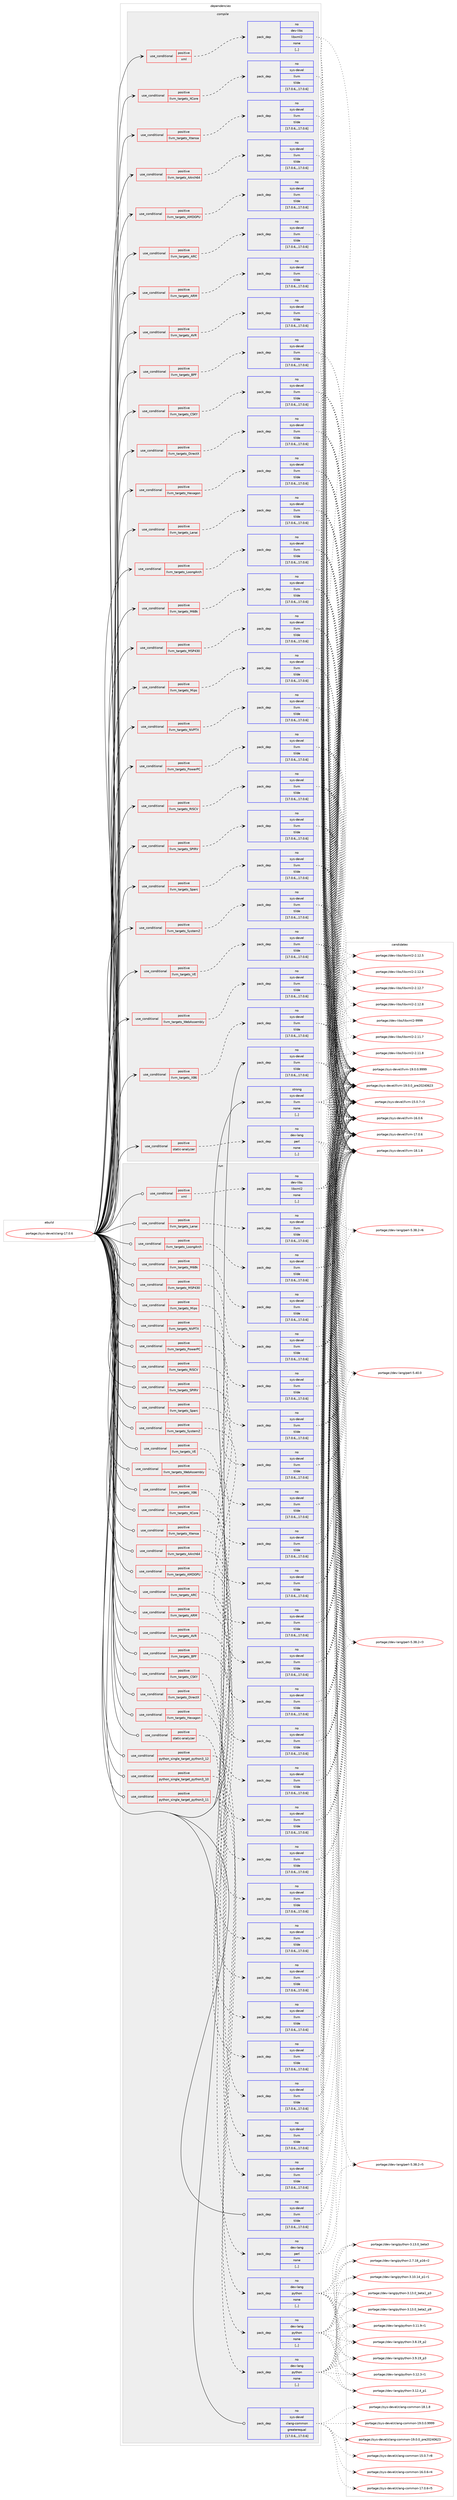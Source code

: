 digraph prolog {

# *************
# Graph options
# *************

newrank=true;
concentrate=true;
compound=true;
graph [rankdir=LR,fontname=Helvetica,fontsize=10,ranksep=1.5];#, ranksep=2.5, nodesep=0.2];
edge  [arrowhead=vee];
node  [fontname=Helvetica,fontsize=10];

# **********
# The ebuild
# **********

subgraph cluster_leftcol {
color=gray;
rank=same;
label=<<i>ebuild</i>>;
id [label="portage://sys-devel/clang-17.0.6", color=red, width=4, href="../sys-devel/clang-17.0.6.svg"];
}

# ****************
# The dependencies
# ****************

subgraph cluster_midcol {
color=gray;
label=<<i>dependencies</i>>;
subgraph cluster_compile {
fillcolor="#eeeeee";
style=filled;
label=<<i>compile</i>>;
subgraph cond112124 {
dependency422498 [label=<<TABLE BORDER="0" CELLBORDER="1" CELLSPACING="0" CELLPADDING="4"><TR><TD ROWSPAN="3" CELLPADDING="10">use_conditional</TD></TR><TR><TD>positive</TD></TR><TR><TD>llvm_targets_AArch64</TD></TR></TABLE>>, shape=none, color=red];
subgraph pack307497 {
dependency422499 [label=<<TABLE BORDER="0" CELLBORDER="1" CELLSPACING="0" CELLPADDING="4" WIDTH="220"><TR><TD ROWSPAN="6" CELLPADDING="30">pack_dep</TD></TR><TR><TD WIDTH="110">no</TD></TR><TR><TD>sys-devel</TD></TR><TR><TD>llvm</TD></TR><TR><TD>tilde</TD></TR><TR><TD>[17.0.6,,,17.0.6]</TD></TR></TABLE>>, shape=none, color=blue];
}
dependency422498:e -> dependency422499:w [weight=20,style="dashed",arrowhead="vee"];
}
id:e -> dependency422498:w [weight=20,style="solid",arrowhead="vee"];
subgraph cond112125 {
dependency422500 [label=<<TABLE BORDER="0" CELLBORDER="1" CELLSPACING="0" CELLPADDING="4"><TR><TD ROWSPAN="3" CELLPADDING="10">use_conditional</TD></TR><TR><TD>positive</TD></TR><TR><TD>llvm_targets_AMDGPU</TD></TR></TABLE>>, shape=none, color=red];
subgraph pack307498 {
dependency422501 [label=<<TABLE BORDER="0" CELLBORDER="1" CELLSPACING="0" CELLPADDING="4" WIDTH="220"><TR><TD ROWSPAN="6" CELLPADDING="30">pack_dep</TD></TR><TR><TD WIDTH="110">no</TD></TR><TR><TD>sys-devel</TD></TR><TR><TD>llvm</TD></TR><TR><TD>tilde</TD></TR><TR><TD>[17.0.6,,,17.0.6]</TD></TR></TABLE>>, shape=none, color=blue];
}
dependency422500:e -> dependency422501:w [weight=20,style="dashed",arrowhead="vee"];
}
id:e -> dependency422500:w [weight=20,style="solid",arrowhead="vee"];
subgraph cond112126 {
dependency422502 [label=<<TABLE BORDER="0" CELLBORDER="1" CELLSPACING="0" CELLPADDING="4"><TR><TD ROWSPAN="3" CELLPADDING="10">use_conditional</TD></TR><TR><TD>positive</TD></TR><TR><TD>llvm_targets_ARC</TD></TR></TABLE>>, shape=none, color=red];
subgraph pack307499 {
dependency422503 [label=<<TABLE BORDER="0" CELLBORDER="1" CELLSPACING="0" CELLPADDING="4" WIDTH="220"><TR><TD ROWSPAN="6" CELLPADDING="30">pack_dep</TD></TR><TR><TD WIDTH="110">no</TD></TR><TR><TD>sys-devel</TD></TR><TR><TD>llvm</TD></TR><TR><TD>tilde</TD></TR><TR><TD>[17.0.6,,,17.0.6]</TD></TR></TABLE>>, shape=none, color=blue];
}
dependency422502:e -> dependency422503:w [weight=20,style="dashed",arrowhead="vee"];
}
id:e -> dependency422502:w [weight=20,style="solid",arrowhead="vee"];
subgraph cond112127 {
dependency422504 [label=<<TABLE BORDER="0" CELLBORDER="1" CELLSPACING="0" CELLPADDING="4"><TR><TD ROWSPAN="3" CELLPADDING="10">use_conditional</TD></TR><TR><TD>positive</TD></TR><TR><TD>llvm_targets_ARM</TD></TR></TABLE>>, shape=none, color=red];
subgraph pack307500 {
dependency422505 [label=<<TABLE BORDER="0" CELLBORDER="1" CELLSPACING="0" CELLPADDING="4" WIDTH="220"><TR><TD ROWSPAN="6" CELLPADDING="30">pack_dep</TD></TR><TR><TD WIDTH="110">no</TD></TR><TR><TD>sys-devel</TD></TR><TR><TD>llvm</TD></TR><TR><TD>tilde</TD></TR><TR><TD>[17.0.6,,,17.0.6]</TD></TR></TABLE>>, shape=none, color=blue];
}
dependency422504:e -> dependency422505:w [weight=20,style="dashed",arrowhead="vee"];
}
id:e -> dependency422504:w [weight=20,style="solid",arrowhead="vee"];
subgraph cond112128 {
dependency422506 [label=<<TABLE BORDER="0" CELLBORDER="1" CELLSPACING="0" CELLPADDING="4"><TR><TD ROWSPAN="3" CELLPADDING="10">use_conditional</TD></TR><TR><TD>positive</TD></TR><TR><TD>llvm_targets_AVR</TD></TR></TABLE>>, shape=none, color=red];
subgraph pack307501 {
dependency422507 [label=<<TABLE BORDER="0" CELLBORDER="1" CELLSPACING="0" CELLPADDING="4" WIDTH="220"><TR><TD ROWSPAN="6" CELLPADDING="30">pack_dep</TD></TR><TR><TD WIDTH="110">no</TD></TR><TR><TD>sys-devel</TD></TR><TR><TD>llvm</TD></TR><TR><TD>tilde</TD></TR><TR><TD>[17.0.6,,,17.0.6]</TD></TR></TABLE>>, shape=none, color=blue];
}
dependency422506:e -> dependency422507:w [weight=20,style="dashed",arrowhead="vee"];
}
id:e -> dependency422506:w [weight=20,style="solid",arrowhead="vee"];
subgraph cond112129 {
dependency422508 [label=<<TABLE BORDER="0" CELLBORDER="1" CELLSPACING="0" CELLPADDING="4"><TR><TD ROWSPAN="3" CELLPADDING="10">use_conditional</TD></TR><TR><TD>positive</TD></TR><TR><TD>llvm_targets_BPF</TD></TR></TABLE>>, shape=none, color=red];
subgraph pack307502 {
dependency422509 [label=<<TABLE BORDER="0" CELLBORDER="1" CELLSPACING="0" CELLPADDING="4" WIDTH="220"><TR><TD ROWSPAN="6" CELLPADDING="30">pack_dep</TD></TR><TR><TD WIDTH="110">no</TD></TR><TR><TD>sys-devel</TD></TR><TR><TD>llvm</TD></TR><TR><TD>tilde</TD></TR><TR><TD>[17.0.6,,,17.0.6]</TD></TR></TABLE>>, shape=none, color=blue];
}
dependency422508:e -> dependency422509:w [weight=20,style="dashed",arrowhead="vee"];
}
id:e -> dependency422508:w [weight=20,style="solid",arrowhead="vee"];
subgraph cond112130 {
dependency422510 [label=<<TABLE BORDER="0" CELLBORDER="1" CELLSPACING="0" CELLPADDING="4"><TR><TD ROWSPAN="3" CELLPADDING="10">use_conditional</TD></TR><TR><TD>positive</TD></TR><TR><TD>llvm_targets_CSKY</TD></TR></TABLE>>, shape=none, color=red];
subgraph pack307503 {
dependency422511 [label=<<TABLE BORDER="0" CELLBORDER="1" CELLSPACING="0" CELLPADDING="4" WIDTH="220"><TR><TD ROWSPAN="6" CELLPADDING="30">pack_dep</TD></TR><TR><TD WIDTH="110">no</TD></TR><TR><TD>sys-devel</TD></TR><TR><TD>llvm</TD></TR><TR><TD>tilde</TD></TR><TR><TD>[17.0.6,,,17.0.6]</TD></TR></TABLE>>, shape=none, color=blue];
}
dependency422510:e -> dependency422511:w [weight=20,style="dashed",arrowhead="vee"];
}
id:e -> dependency422510:w [weight=20,style="solid",arrowhead="vee"];
subgraph cond112131 {
dependency422512 [label=<<TABLE BORDER="0" CELLBORDER="1" CELLSPACING="0" CELLPADDING="4"><TR><TD ROWSPAN="3" CELLPADDING="10">use_conditional</TD></TR><TR><TD>positive</TD></TR><TR><TD>llvm_targets_DirectX</TD></TR></TABLE>>, shape=none, color=red];
subgraph pack307504 {
dependency422513 [label=<<TABLE BORDER="0" CELLBORDER="1" CELLSPACING="0" CELLPADDING="4" WIDTH="220"><TR><TD ROWSPAN="6" CELLPADDING="30">pack_dep</TD></TR><TR><TD WIDTH="110">no</TD></TR><TR><TD>sys-devel</TD></TR><TR><TD>llvm</TD></TR><TR><TD>tilde</TD></TR><TR><TD>[17.0.6,,,17.0.6]</TD></TR></TABLE>>, shape=none, color=blue];
}
dependency422512:e -> dependency422513:w [weight=20,style="dashed",arrowhead="vee"];
}
id:e -> dependency422512:w [weight=20,style="solid",arrowhead="vee"];
subgraph cond112132 {
dependency422514 [label=<<TABLE BORDER="0" CELLBORDER="1" CELLSPACING="0" CELLPADDING="4"><TR><TD ROWSPAN="3" CELLPADDING="10">use_conditional</TD></TR><TR><TD>positive</TD></TR><TR><TD>llvm_targets_Hexagon</TD></TR></TABLE>>, shape=none, color=red];
subgraph pack307505 {
dependency422515 [label=<<TABLE BORDER="0" CELLBORDER="1" CELLSPACING="0" CELLPADDING="4" WIDTH="220"><TR><TD ROWSPAN="6" CELLPADDING="30">pack_dep</TD></TR><TR><TD WIDTH="110">no</TD></TR><TR><TD>sys-devel</TD></TR><TR><TD>llvm</TD></TR><TR><TD>tilde</TD></TR><TR><TD>[17.0.6,,,17.0.6]</TD></TR></TABLE>>, shape=none, color=blue];
}
dependency422514:e -> dependency422515:w [weight=20,style="dashed",arrowhead="vee"];
}
id:e -> dependency422514:w [weight=20,style="solid",arrowhead="vee"];
subgraph cond112133 {
dependency422516 [label=<<TABLE BORDER="0" CELLBORDER="1" CELLSPACING="0" CELLPADDING="4"><TR><TD ROWSPAN="3" CELLPADDING="10">use_conditional</TD></TR><TR><TD>positive</TD></TR><TR><TD>llvm_targets_Lanai</TD></TR></TABLE>>, shape=none, color=red];
subgraph pack307506 {
dependency422517 [label=<<TABLE BORDER="0" CELLBORDER="1" CELLSPACING="0" CELLPADDING="4" WIDTH="220"><TR><TD ROWSPAN="6" CELLPADDING="30">pack_dep</TD></TR><TR><TD WIDTH="110">no</TD></TR><TR><TD>sys-devel</TD></TR><TR><TD>llvm</TD></TR><TR><TD>tilde</TD></TR><TR><TD>[17.0.6,,,17.0.6]</TD></TR></TABLE>>, shape=none, color=blue];
}
dependency422516:e -> dependency422517:w [weight=20,style="dashed",arrowhead="vee"];
}
id:e -> dependency422516:w [weight=20,style="solid",arrowhead="vee"];
subgraph cond112134 {
dependency422518 [label=<<TABLE BORDER="0" CELLBORDER="1" CELLSPACING="0" CELLPADDING="4"><TR><TD ROWSPAN="3" CELLPADDING="10">use_conditional</TD></TR><TR><TD>positive</TD></TR><TR><TD>llvm_targets_LoongArch</TD></TR></TABLE>>, shape=none, color=red];
subgraph pack307507 {
dependency422519 [label=<<TABLE BORDER="0" CELLBORDER="1" CELLSPACING="0" CELLPADDING="4" WIDTH="220"><TR><TD ROWSPAN="6" CELLPADDING="30">pack_dep</TD></TR><TR><TD WIDTH="110">no</TD></TR><TR><TD>sys-devel</TD></TR><TR><TD>llvm</TD></TR><TR><TD>tilde</TD></TR><TR><TD>[17.0.6,,,17.0.6]</TD></TR></TABLE>>, shape=none, color=blue];
}
dependency422518:e -> dependency422519:w [weight=20,style="dashed",arrowhead="vee"];
}
id:e -> dependency422518:w [weight=20,style="solid",arrowhead="vee"];
subgraph cond112135 {
dependency422520 [label=<<TABLE BORDER="0" CELLBORDER="1" CELLSPACING="0" CELLPADDING="4"><TR><TD ROWSPAN="3" CELLPADDING="10">use_conditional</TD></TR><TR><TD>positive</TD></TR><TR><TD>llvm_targets_M68k</TD></TR></TABLE>>, shape=none, color=red];
subgraph pack307508 {
dependency422521 [label=<<TABLE BORDER="0" CELLBORDER="1" CELLSPACING="0" CELLPADDING="4" WIDTH="220"><TR><TD ROWSPAN="6" CELLPADDING="30">pack_dep</TD></TR><TR><TD WIDTH="110">no</TD></TR><TR><TD>sys-devel</TD></TR><TR><TD>llvm</TD></TR><TR><TD>tilde</TD></TR><TR><TD>[17.0.6,,,17.0.6]</TD></TR></TABLE>>, shape=none, color=blue];
}
dependency422520:e -> dependency422521:w [weight=20,style="dashed",arrowhead="vee"];
}
id:e -> dependency422520:w [weight=20,style="solid",arrowhead="vee"];
subgraph cond112136 {
dependency422522 [label=<<TABLE BORDER="0" CELLBORDER="1" CELLSPACING="0" CELLPADDING="4"><TR><TD ROWSPAN="3" CELLPADDING="10">use_conditional</TD></TR><TR><TD>positive</TD></TR><TR><TD>llvm_targets_MSP430</TD></TR></TABLE>>, shape=none, color=red];
subgraph pack307509 {
dependency422523 [label=<<TABLE BORDER="0" CELLBORDER="1" CELLSPACING="0" CELLPADDING="4" WIDTH="220"><TR><TD ROWSPAN="6" CELLPADDING="30">pack_dep</TD></TR><TR><TD WIDTH="110">no</TD></TR><TR><TD>sys-devel</TD></TR><TR><TD>llvm</TD></TR><TR><TD>tilde</TD></TR><TR><TD>[17.0.6,,,17.0.6]</TD></TR></TABLE>>, shape=none, color=blue];
}
dependency422522:e -> dependency422523:w [weight=20,style="dashed",arrowhead="vee"];
}
id:e -> dependency422522:w [weight=20,style="solid",arrowhead="vee"];
subgraph cond112137 {
dependency422524 [label=<<TABLE BORDER="0" CELLBORDER="1" CELLSPACING="0" CELLPADDING="4"><TR><TD ROWSPAN="3" CELLPADDING="10">use_conditional</TD></TR><TR><TD>positive</TD></TR><TR><TD>llvm_targets_Mips</TD></TR></TABLE>>, shape=none, color=red];
subgraph pack307510 {
dependency422525 [label=<<TABLE BORDER="0" CELLBORDER="1" CELLSPACING="0" CELLPADDING="4" WIDTH="220"><TR><TD ROWSPAN="6" CELLPADDING="30">pack_dep</TD></TR><TR><TD WIDTH="110">no</TD></TR><TR><TD>sys-devel</TD></TR><TR><TD>llvm</TD></TR><TR><TD>tilde</TD></TR><TR><TD>[17.0.6,,,17.0.6]</TD></TR></TABLE>>, shape=none, color=blue];
}
dependency422524:e -> dependency422525:w [weight=20,style="dashed",arrowhead="vee"];
}
id:e -> dependency422524:w [weight=20,style="solid",arrowhead="vee"];
subgraph cond112138 {
dependency422526 [label=<<TABLE BORDER="0" CELLBORDER="1" CELLSPACING="0" CELLPADDING="4"><TR><TD ROWSPAN="3" CELLPADDING="10">use_conditional</TD></TR><TR><TD>positive</TD></TR><TR><TD>llvm_targets_NVPTX</TD></TR></TABLE>>, shape=none, color=red];
subgraph pack307511 {
dependency422527 [label=<<TABLE BORDER="0" CELLBORDER="1" CELLSPACING="0" CELLPADDING="4" WIDTH="220"><TR><TD ROWSPAN="6" CELLPADDING="30">pack_dep</TD></TR><TR><TD WIDTH="110">no</TD></TR><TR><TD>sys-devel</TD></TR><TR><TD>llvm</TD></TR><TR><TD>tilde</TD></TR><TR><TD>[17.0.6,,,17.0.6]</TD></TR></TABLE>>, shape=none, color=blue];
}
dependency422526:e -> dependency422527:w [weight=20,style="dashed",arrowhead="vee"];
}
id:e -> dependency422526:w [weight=20,style="solid",arrowhead="vee"];
subgraph cond112139 {
dependency422528 [label=<<TABLE BORDER="0" CELLBORDER="1" CELLSPACING="0" CELLPADDING="4"><TR><TD ROWSPAN="3" CELLPADDING="10">use_conditional</TD></TR><TR><TD>positive</TD></TR><TR><TD>llvm_targets_PowerPC</TD></TR></TABLE>>, shape=none, color=red];
subgraph pack307512 {
dependency422529 [label=<<TABLE BORDER="0" CELLBORDER="1" CELLSPACING="0" CELLPADDING="4" WIDTH="220"><TR><TD ROWSPAN="6" CELLPADDING="30">pack_dep</TD></TR><TR><TD WIDTH="110">no</TD></TR><TR><TD>sys-devel</TD></TR><TR><TD>llvm</TD></TR><TR><TD>tilde</TD></TR><TR><TD>[17.0.6,,,17.0.6]</TD></TR></TABLE>>, shape=none, color=blue];
}
dependency422528:e -> dependency422529:w [weight=20,style="dashed",arrowhead="vee"];
}
id:e -> dependency422528:w [weight=20,style="solid",arrowhead="vee"];
subgraph cond112140 {
dependency422530 [label=<<TABLE BORDER="0" CELLBORDER="1" CELLSPACING="0" CELLPADDING="4"><TR><TD ROWSPAN="3" CELLPADDING="10">use_conditional</TD></TR><TR><TD>positive</TD></TR><TR><TD>llvm_targets_RISCV</TD></TR></TABLE>>, shape=none, color=red];
subgraph pack307513 {
dependency422531 [label=<<TABLE BORDER="0" CELLBORDER="1" CELLSPACING="0" CELLPADDING="4" WIDTH="220"><TR><TD ROWSPAN="6" CELLPADDING="30">pack_dep</TD></TR><TR><TD WIDTH="110">no</TD></TR><TR><TD>sys-devel</TD></TR><TR><TD>llvm</TD></TR><TR><TD>tilde</TD></TR><TR><TD>[17.0.6,,,17.0.6]</TD></TR></TABLE>>, shape=none, color=blue];
}
dependency422530:e -> dependency422531:w [weight=20,style="dashed",arrowhead="vee"];
}
id:e -> dependency422530:w [weight=20,style="solid",arrowhead="vee"];
subgraph cond112141 {
dependency422532 [label=<<TABLE BORDER="0" CELLBORDER="1" CELLSPACING="0" CELLPADDING="4"><TR><TD ROWSPAN="3" CELLPADDING="10">use_conditional</TD></TR><TR><TD>positive</TD></TR><TR><TD>llvm_targets_SPIRV</TD></TR></TABLE>>, shape=none, color=red];
subgraph pack307514 {
dependency422533 [label=<<TABLE BORDER="0" CELLBORDER="1" CELLSPACING="0" CELLPADDING="4" WIDTH="220"><TR><TD ROWSPAN="6" CELLPADDING="30">pack_dep</TD></TR><TR><TD WIDTH="110">no</TD></TR><TR><TD>sys-devel</TD></TR><TR><TD>llvm</TD></TR><TR><TD>tilde</TD></TR><TR><TD>[17.0.6,,,17.0.6]</TD></TR></TABLE>>, shape=none, color=blue];
}
dependency422532:e -> dependency422533:w [weight=20,style="dashed",arrowhead="vee"];
}
id:e -> dependency422532:w [weight=20,style="solid",arrowhead="vee"];
subgraph cond112142 {
dependency422534 [label=<<TABLE BORDER="0" CELLBORDER="1" CELLSPACING="0" CELLPADDING="4"><TR><TD ROWSPAN="3" CELLPADDING="10">use_conditional</TD></TR><TR><TD>positive</TD></TR><TR><TD>llvm_targets_Sparc</TD></TR></TABLE>>, shape=none, color=red];
subgraph pack307515 {
dependency422535 [label=<<TABLE BORDER="0" CELLBORDER="1" CELLSPACING="0" CELLPADDING="4" WIDTH="220"><TR><TD ROWSPAN="6" CELLPADDING="30">pack_dep</TD></TR><TR><TD WIDTH="110">no</TD></TR><TR><TD>sys-devel</TD></TR><TR><TD>llvm</TD></TR><TR><TD>tilde</TD></TR><TR><TD>[17.0.6,,,17.0.6]</TD></TR></TABLE>>, shape=none, color=blue];
}
dependency422534:e -> dependency422535:w [weight=20,style="dashed",arrowhead="vee"];
}
id:e -> dependency422534:w [weight=20,style="solid",arrowhead="vee"];
subgraph cond112143 {
dependency422536 [label=<<TABLE BORDER="0" CELLBORDER="1" CELLSPACING="0" CELLPADDING="4"><TR><TD ROWSPAN="3" CELLPADDING="10">use_conditional</TD></TR><TR><TD>positive</TD></TR><TR><TD>llvm_targets_SystemZ</TD></TR></TABLE>>, shape=none, color=red];
subgraph pack307516 {
dependency422537 [label=<<TABLE BORDER="0" CELLBORDER="1" CELLSPACING="0" CELLPADDING="4" WIDTH="220"><TR><TD ROWSPAN="6" CELLPADDING="30">pack_dep</TD></TR><TR><TD WIDTH="110">no</TD></TR><TR><TD>sys-devel</TD></TR><TR><TD>llvm</TD></TR><TR><TD>tilde</TD></TR><TR><TD>[17.0.6,,,17.0.6]</TD></TR></TABLE>>, shape=none, color=blue];
}
dependency422536:e -> dependency422537:w [weight=20,style="dashed",arrowhead="vee"];
}
id:e -> dependency422536:w [weight=20,style="solid",arrowhead="vee"];
subgraph cond112144 {
dependency422538 [label=<<TABLE BORDER="0" CELLBORDER="1" CELLSPACING="0" CELLPADDING="4"><TR><TD ROWSPAN="3" CELLPADDING="10">use_conditional</TD></TR><TR><TD>positive</TD></TR><TR><TD>llvm_targets_VE</TD></TR></TABLE>>, shape=none, color=red];
subgraph pack307517 {
dependency422539 [label=<<TABLE BORDER="0" CELLBORDER="1" CELLSPACING="0" CELLPADDING="4" WIDTH="220"><TR><TD ROWSPAN="6" CELLPADDING="30">pack_dep</TD></TR><TR><TD WIDTH="110">no</TD></TR><TR><TD>sys-devel</TD></TR><TR><TD>llvm</TD></TR><TR><TD>tilde</TD></TR><TR><TD>[17.0.6,,,17.0.6]</TD></TR></TABLE>>, shape=none, color=blue];
}
dependency422538:e -> dependency422539:w [weight=20,style="dashed",arrowhead="vee"];
}
id:e -> dependency422538:w [weight=20,style="solid",arrowhead="vee"];
subgraph cond112145 {
dependency422540 [label=<<TABLE BORDER="0" CELLBORDER="1" CELLSPACING="0" CELLPADDING="4"><TR><TD ROWSPAN="3" CELLPADDING="10">use_conditional</TD></TR><TR><TD>positive</TD></TR><TR><TD>llvm_targets_WebAssembly</TD></TR></TABLE>>, shape=none, color=red];
subgraph pack307518 {
dependency422541 [label=<<TABLE BORDER="0" CELLBORDER="1" CELLSPACING="0" CELLPADDING="4" WIDTH="220"><TR><TD ROWSPAN="6" CELLPADDING="30">pack_dep</TD></TR><TR><TD WIDTH="110">no</TD></TR><TR><TD>sys-devel</TD></TR><TR><TD>llvm</TD></TR><TR><TD>tilde</TD></TR><TR><TD>[17.0.6,,,17.0.6]</TD></TR></TABLE>>, shape=none, color=blue];
}
dependency422540:e -> dependency422541:w [weight=20,style="dashed",arrowhead="vee"];
}
id:e -> dependency422540:w [weight=20,style="solid",arrowhead="vee"];
subgraph cond112146 {
dependency422542 [label=<<TABLE BORDER="0" CELLBORDER="1" CELLSPACING="0" CELLPADDING="4"><TR><TD ROWSPAN="3" CELLPADDING="10">use_conditional</TD></TR><TR><TD>positive</TD></TR><TR><TD>llvm_targets_X86</TD></TR></TABLE>>, shape=none, color=red];
subgraph pack307519 {
dependency422543 [label=<<TABLE BORDER="0" CELLBORDER="1" CELLSPACING="0" CELLPADDING="4" WIDTH="220"><TR><TD ROWSPAN="6" CELLPADDING="30">pack_dep</TD></TR><TR><TD WIDTH="110">no</TD></TR><TR><TD>sys-devel</TD></TR><TR><TD>llvm</TD></TR><TR><TD>tilde</TD></TR><TR><TD>[17.0.6,,,17.0.6]</TD></TR></TABLE>>, shape=none, color=blue];
}
dependency422542:e -> dependency422543:w [weight=20,style="dashed",arrowhead="vee"];
}
id:e -> dependency422542:w [weight=20,style="solid",arrowhead="vee"];
subgraph cond112147 {
dependency422544 [label=<<TABLE BORDER="0" CELLBORDER="1" CELLSPACING="0" CELLPADDING="4"><TR><TD ROWSPAN="3" CELLPADDING="10">use_conditional</TD></TR><TR><TD>positive</TD></TR><TR><TD>llvm_targets_XCore</TD></TR></TABLE>>, shape=none, color=red];
subgraph pack307520 {
dependency422545 [label=<<TABLE BORDER="0" CELLBORDER="1" CELLSPACING="0" CELLPADDING="4" WIDTH="220"><TR><TD ROWSPAN="6" CELLPADDING="30">pack_dep</TD></TR><TR><TD WIDTH="110">no</TD></TR><TR><TD>sys-devel</TD></TR><TR><TD>llvm</TD></TR><TR><TD>tilde</TD></TR><TR><TD>[17.0.6,,,17.0.6]</TD></TR></TABLE>>, shape=none, color=blue];
}
dependency422544:e -> dependency422545:w [weight=20,style="dashed",arrowhead="vee"];
}
id:e -> dependency422544:w [weight=20,style="solid",arrowhead="vee"];
subgraph cond112148 {
dependency422546 [label=<<TABLE BORDER="0" CELLBORDER="1" CELLSPACING="0" CELLPADDING="4"><TR><TD ROWSPAN="3" CELLPADDING="10">use_conditional</TD></TR><TR><TD>positive</TD></TR><TR><TD>llvm_targets_Xtensa</TD></TR></TABLE>>, shape=none, color=red];
subgraph pack307521 {
dependency422547 [label=<<TABLE BORDER="0" CELLBORDER="1" CELLSPACING="0" CELLPADDING="4" WIDTH="220"><TR><TD ROWSPAN="6" CELLPADDING="30">pack_dep</TD></TR><TR><TD WIDTH="110">no</TD></TR><TR><TD>sys-devel</TD></TR><TR><TD>llvm</TD></TR><TR><TD>tilde</TD></TR><TR><TD>[17.0.6,,,17.0.6]</TD></TR></TABLE>>, shape=none, color=blue];
}
dependency422546:e -> dependency422547:w [weight=20,style="dashed",arrowhead="vee"];
}
id:e -> dependency422546:w [weight=20,style="solid",arrowhead="vee"];
subgraph cond112149 {
dependency422548 [label=<<TABLE BORDER="0" CELLBORDER="1" CELLSPACING="0" CELLPADDING="4"><TR><TD ROWSPAN="3" CELLPADDING="10">use_conditional</TD></TR><TR><TD>positive</TD></TR><TR><TD>static-analyzer</TD></TR></TABLE>>, shape=none, color=red];
subgraph pack307522 {
dependency422549 [label=<<TABLE BORDER="0" CELLBORDER="1" CELLSPACING="0" CELLPADDING="4" WIDTH="220"><TR><TD ROWSPAN="6" CELLPADDING="30">pack_dep</TD></TR><TR><TD WIDTH="110">no</TD></TR><TR><TD>dev-lang</TD></TR><TR><TD>perl</TD></TR><TR><TD>none</TD></TR><TR><TD>[,,]</TD></TR></TABLE>>, shape=none, color=blue];
}
dependency422548:e -> dependency422549:w [weight=20,style="dashed",arrowhead="vee"];
}
id:e -> dependency422548:w [weight=20,style="solid",arrowhead="vee"];
subgraph cond112150 {
dependency422550 [label=<<TABLE BORDER="0" CELLBORDER="1" CELLSPACING="0" CELLPADDING="4"><TR><TD ROWSPAN="3" CELLPADDING="10">use_conditional</TD></TR><TR><TD>positive</TD></TR><TR><TD>xml</TD></TR></TABLE>>, shape=none, color=red];
subgraph pack307523 {
dependency422551 [label=<<TABLE BORDER="0" CELLBORDER="1" CELLSPACING="0" CELLPADDING="4" WIDTH="220"><TR><TD ROWSPAN="6" CELLPADDING="30">pack_dep</TD></TR><TR><TD WIDTH="110">no</TD></TR><TR><TD>dev-libs</TD></TR><TR><TD>libxml2</TD></TR><TR><TD>none</TD></TR><TR><TD>[,,]</TD></TR></TABLE>>, shape=none, color=blue];
}
dependency422550:e -> dependency422551:w [weight=20,style="dashed",arrowhead="vee"];
}
id:e -> dependency422550:w [weight=20,style="solid",arrowhead="vee"];
subgraph pack307524 {
dependency422552 [label=<<TABLE BORDER="0" CELLBORDER="1" CELLSPACING="0" CELLPADDING="4" WIDTH="220"><TR><TD ROWSPAN="6" CELLPADDING="30">pack_dep</TD></TR><TR><TD WIDTH="110">no</TD></TR><TR><TD>sys-devel</TD></TR><TR><TD>llvm</TD></TR><TR><TD>tilde</TD></TR><TR><TD>[17.0.6,,,17.0.6]</TD></TR></TABLE>>, shape=none, color=blue];
}
id:e -> dependency422552:w [weight=20,style="solid",arrowhead="vee"];
subgraph pack307525 {
dependency422553 [label=<<TABLE BORDER="0" CELLBORDER="1" CELLSPACING="0" CELLPADDING="4" WIDTH="220"><TR><TD ROWSPAN="6" CELLPADDING="30">pack_dep</TD></TR><TR><TD WIDTH="110">strong</TD></TR><TR><TD>sys-devel</TD></TR><TR><TD>llvm</TD></TR><TR><TD>none</TD></TR><TR><TD>[,,]</TD></TR></TABLE>>, shape=none, color=blue];
}
id:e -> dependency422553:w [weight=20,style="solid",arrowhead="vee"];
}
subgraph cluster_compileandrun {
fillcolor="#eeeeee";
style=filled;
label=<<i>compile and run</i>>;
}
subgraph cluster_run {
fillcolor="#eeeeee";
style=filled;
label=<<i>run</i>>;
subgraph cond112151 {
dependency422554 [label=<<TABLE BORDER="0" CELLBORDER="1" CELLSPACING="0" CELLPADDING="4"><TR><TD ROWSPAN="3" CELLPADDING="10">use_conditional</TD></TR><TR><TD>positive</TD></TR><TR><TD>llvm_targets_AArch64</TD></TR></TABLE>>, shape=none, color=red];
subgraph pack307526 {
dependency422555 [label=<<TABLE BORDER="0" CELLBORDER="1" CELLSPACING="0" CELLPADDING="4" WIDTH="220"><TR><TD ROWSPAN="6" CELLPADDING="30">pack_dep</TD></TR><TR><TD WIDTH="110">no</TD></TR><TR><TD>sys-devel</TD></TR><TR><TD>llvm</TD></TR><TR><TD>tilde</TD></TR><TR><TD>[17.0.6,,,17.0.6]</TD></TR></TABLE>>, shape=none, color=blue];
}
dependency422554:e -> dependency422555:w [weight=20,style="dashed",arrowhead="vee"];
}
id:e -> dependency422554:w [weight=20,style="solid",arrowhead="odot"];
subgraph cond112152 {
dependency422556 [label=<<TABLE BORDER="0" CELLBORDER="1" CELLSPACING="0" CELLPADDING="4"><TR><TD ROWSPAN="3" CELLPADDING="10">use_conditional</TD></TR><TR><TD>positive</TD></TR><TR><TD>llvm_targets_AMDGPU</TD></TR></TABLE>>, shape=none, color=red];
subgraph pack307527 {
dependency422557 [label=<<TABLE BORDER="0" CELLBORDER="1" CELLSPACING="0" CELLPADDING="4" WIDTH="220"><TR><TD ROWSPAN="6" CELLPADDING="30">pack_dep</TD></TR><TR><TD WIDTH="110">no</TD></TR><TR><TD>sys-devel</TD></TR><TR><TD>llvm</TD></TR><TR><TD>tilde</TD></TR><TR><TD>[17.0.6,,,17.0.6]</TD></TR></TABLE>>, shape=none, color=blue];
}
dependency422556:e -> dependency422557:w [weight=20,style="dashed",arrowhead="vee"];
}
id:e -> dependency422556:w [weight=20,style="solid",arrowhead="odot"];
subgraph cond112153 {
dependency422558 [label=<<TABLE BORDER="0" CELLBORDER="1" CELLSPACING="0" CELLPADDING="4"><TR><TD ROWSPAN="3" CELLPADDING="10">use_conditional</TD></TR><TR><TD>positive</TD></TR><TR><TD>llvm_targets_ARC</TD></TR></TABLE>>, shape=none, color=red];
subgraph pack307528 {
dependency422559 [label=<<TABLE BORDER="0" CELLBORDER="1" CELLSPACING="0" CELLPADDING="4" WIDTH="220"><TR><TD ROWSPAN="6" CELLPADDING="30">pack_dep</TD></TR><TR><TD WIDTH="110">no</TD></TR><TR><TD>sys-devel</TD></TR><TR><TD>llvm</TD></TR><TR><TD>tilde</TD></TR><TR><TD>[17.0.6,,,17.0.6]</TD></TR></TABLE>>, shape=none, color=blue];
}
dependency422558:e -> dependency422559:w [weight=20,style="dashed",arrowhead="vee"];
}
id:e -> dependency422558:w [weight=20,style="solid",arrowhead="odot"];
subgraph cond112154 {
dependency422560 [label=<<TABLE BORDER="0" CELLBORDER="1" CELLSPACING="0" CELLPADDING="4"><TR><TD ROWSPAN="3" CELLPADDING="10">use_conditional</TD></TR><TR><TD>positive</TD></TR><TR><TD>llvm_targets_ARM</TD></TR></TABLE>>, shape=none, color=red];
subgraph pack307529 {
dependency422561 [label=<<TABLE BORDER="0" CELLBORDER="1" CELLSPACING="0" CELLPADDING="4" WIDTH="220"><TR><TD ROWSPAN="6" CELLPADDING="30">pack_dep</TD></TR><TR><TD WIDTH="110">no</TD></TR><TR><TD>sys-devel</TD></TR><TR><TD>llvm</TD></TR><TR><TD>tilde</TD></TR><TR><TD>[17.0.6,,,17.0.6]</TD></TR></TABLE>>, shape=none, color=blue];
}
dependency422560:e -> dependency422561:w [weight=20,style="dashed",arrowhead="vee"];
}
id:e -> dependency422560:w [weight=20,style="solid",arrowhead="odot"];
subgraph cond112155 {
dependency422562 [label=<<TABLE BORDER="0" CELLBORDER="1" CELLSPACING="0" CELLPADDING="4"><TR><TD ROWSPAN="3" CELLPADDING="10">use_conditional</TD></TR><TR><TD>positive</TD></TR><TR><TD>llvm_targets_AVR</TD></TR></TABLE>>, shape=none, color=red];
subgraph pack307530 {
dependency422563 [label=<<TABLE BORDER="0" CELLBORDER="1" CELLSPACING="0" CELLPADDING="4" WIDTH="220"><TR><TD ROWSPAN="6" CELLPADDING="30">pack_dep</TD></TR><TR><TD WIDTH="110">no</TD></TR><TR><TD>sys-devel</TD></TR><TR><TD>llvm</TD></TR><TR><TD>tilde</TD></TR><TR><TD>[17.0.6,,,17.0.6]</TD></TR></TABLE>>, shape=none, color=blue];
}
dependency422562:e -> dependency422563:w [weight=20,style="dashed",arrowhead="vee"];
}
id:e -> dependency422562:w [weight=20,style="solid",arrowhead="odot"];
subgraph cond112156 {
dependency422564 [label=<<TABLE BORDER="0" CELLBORDER="1" CELLSPACING="0" CELLPADDING="4"><TR><TD ROWSPAN="3" CELLPADDING="10">use_conditional</TD></TR><TR><TD>positive</TD></TR><TR><TD>llvm_targets_BPF</TD></TR></TABLE>>, shape=none, color=red];
subgraph pack307531 {
dependency422565 [label=<<TABLE BORDER="0" CELLBORDER="1" CELLSPACING="0" CELLPADDING="4" WIDTH="220"><TR><TD ROWSPAN="6" CELLPADDING="30">pack_dep</TD></TR><TR><TD WIDTH="110">no</TD></TR><TR><TD>sys-devel</TD></TR><TR><TD>llvm</TD></TR><TR><TD>tilde</TD></TR><TR><TD>[17.0.6,,,17.0.6]</TD></TR></TABLE>>, shape=none, color=blue];
}
dependency422564:e -> dependency422565:w [weight=20,style="dashed",arrowhead="vee"];
}
id:e -> dependency422564:w [weight=20,style="solid",arrowhead="odot"];
subgraph cond112157 {
dependency422566 [label=<<TABLE BORDER="0" CELLBORDER="1" CELLSPACING="0" CELLPADDING="4"><TR><TD ROWSPAN="3" CELLPADDING="10">use_conditional</TD></TR><TR><TD>positive</TD></TR><TR><TD>llvm_targets_CSKY</TD></TR></TABLE>>, shape=none, color=red];
subgraph pack307532 {
dependency422567 [label=<<TABLE BORDER="0" CELLBORDER="1" CELLSPACING="0" CELLPADDING="4" WIDTH="220"><TR><TD ROWSPAN="6" CELLPADDING="30">pack_dep</TD></TR><TR><TD WIDTH="110">no</TD></TR><TR><TD>sys-devel</TD></TR><TR><TD>llvm</TD></TR><TR><TD>tilde</TD></TR><TR><TD>[17.0.6,,,17.0.6]</TD></TR></TABLE>>, shape=none, color=blue];
}
dependency422566:e -> dependency422567:w [weight=20,style="dashed",arrowhead="vee"];
}
id:e -> dependency422566:w [weight=20,style="solid",arrowhead="odot"];
subgraph cond112158 {
dependency422568 [label=<<TABLE BORDER="0" CELLBORDER="1" CELLSPACING="0" CELLPADDING="4"><TR><TD ROWSPAN="3" CELLPADDING="10">use_conditional</TD></TR><TR><TD>positive</TD></TR><TR><TD>llvm_targets_DirectX</TD></TR></TABLE>>, shape=none, color=red];
subgraph pack307533 {
dependency422569 [label=<<TABLE BORDER="0" CELLBORDER="1" CELLSPACING="0" CELLPADDING="4" WIDTH="220"><TR><TD ROWSPAN="6" CELLPADDING="30">pack_dep</TD></TR><TR><TD WIDTH="110">no</TD></TR><TR><TD>sys-devel</TD></TR><TR><TD>llvm</TD></TR><TR><TD>tilde</TD></TR><TR><TD>[17.0.6,,,17.0.6]</TD></TR></TABLE>>, shape=none, color=blue];
}
dependency422568:e -> dependency422569:w [weight=20,style="dashed",arrowhead="vee"];
}
id:e -> dependency422568:w [weight=20,style="solid",arrowhead="odot"];
subgraph cond112159 {
dependency422570 [label=<<TABLE BORDER="0" CELLBORDER="1" CELLSPACING="0" CELLPADDING="4"><TR><TD ROWSPAN="3" CELLPADDING="10">use_conditional</TD></TR><TR><TD>positive</TD></TR><TR><TD>llvm_targets_Hexagon</TD></TR></TABLE>>, shape=none, color=red];
subgraph pack307534 {
dependency422571 [label=<<TABLE BORDER="0" CELLBORDER="1" CELLSPACING="0" CELLPADDING="4" WIDTH="220"><TR><TD ROWSPAN="6" CELLPADDING="30">pack_dep</TD></TR><TR><TD WIDTH="110">no</TD></TR><TR><TD>sys-devel</TD></TR><TR><TD>llvm</TD></TR><TR><TD>tilde</TD></TR><TR><TD>[17.0.6,,,17.0.6]</TD></TR></TABLE>>, shape=none, color=blue];
}
dependency422570:e -> dependency422571:w [weight=20,style="dashed",arrowhead="vee"];
}
id:e -> dependency422570:w [weight=20,style="solid",arrowhead="odot"];
subgraph cond112160 {
dependency422572 [label=<<TABLE BORDER="0" CELLBORDER="1" CELLSPACING="0" CELLPADDING="4"><TR><TD ROWSPAN="3" CELLPADDING="10">use_conditional</TD></TR><TR><TD>positive</TD></TR><TR><TD>llvm_targets_Lanai</TD></TR></TABLE>>, shape=none, color=red];
subgraph pack307535 {
dependency422573 [label=<<TABLE BORDER="0" CELLBORDER="1" CELLSPACING="0" CELLPADDING="4" WIDTH="220"><TR><TD ROWSPAN="6" CELLPADDING="30">pack_dep</TD></TR><TR><TD WIDTH="110">no</TD></TR><TR><TD>sys-devel</TD></TR><TR><TD>llvm</TD></TR><TR><TD>tilde</TD></TR><TR><TD>[17.0.6,,,17.0.6]</TD></TR></TABLE>>, shape=none, color=blue];
}
dependency422572:e -> dependency422573:w [weight=20,style="dashed",arrowhead="vee"];
}
id:e -> dependency422572:w [weight=20,style="solid",arrowhead="odot"];
subgraph cond112161 {
dependency422574 [label=<<TABLE BORDER="0" CELLBORDER="1" CELLSPACING="0" CELLPADDING="4"><TR><TD ROWSPAN="3" CELLPADDING="10">use_conditional</TD></TR><TR><TD>positive</TD></TR><TR><TD>llvm_targets_LoongArch</TD></TR></TABLE>>, shape=none, color=red];
subgraph pack307536 {
dependency422575 [label=<<TABLE BORDER="0" CELLBORDER="1" CELLSPACING="0" CELLPADDING="4" WIDTH="220"><TR><TD ROWSPAN="6" CELLPADDING="30">pack_dep</TD></TR><TR><TD WIDTH="110">no</TD></TR><TR><TD>sys-devel</TD></TR><TR><TD>llvm</TD></TR><TR><TD>tilde</TD></TR><TR><TD>[17.0.6,,,17.0.6]</TD></TR></TABLE>>, shape=none, color=blue];
}
dependency422574:e -> dependency422575:w [weight=20,style="dashed",arrowhead="vee"];
}
id:e -> dependency422574:w [weight=20,style="solid",arrowhead="odot"];
subgraph cond112162 {
dependency422576 [label=<<TABLE BORDER="0" CELLBORDER="1" CELLSPACING="0" CELLPADDING="4"><TR><TD ROWSPAN="3" CELLPADDING="10">use_conditional</TD></TR><TR><TD>positive</TD></TR><TR><TD>llvm_targets_M68k</TD></TR></TABLE>>, shape=none, color=red];
subgraph pack307537 {
dependency422577 [label=<<TABLE BORDER="0" CELLBORDER="1" CELLSPACING="0" CELLPADDING="4" WIDTH="220"><TR><TD ROWSPAN="6" CELLPADDING="30">pack_dep</TD></TR><TR><TD WIDTH="110">no</TD></TR><TR><TD>sys-devel</TD></TR><TR><TD>llvm</TD></TR><TR><TD>tilde</TD></TR><TR><TD>[17.0.6,,,17.0.6]</TD></TR></TABLE>>, shape=none, color=blue];
}
dependency422576:e -> dependency422577:w [weight=20,style="dashed",arrowhead="vee"];
}
id:e -> dependency422576:w [weight=20,style="solid",arrowhead="odot"];
subgraph cond112163 {
dependency422578 [label=<<TABLE BORDER="0" CELLBORDER="1" CELLSPACING="0" CELLPADDING="4"><TR><TD ROWSPAN="3" CELLPADDING="10">use_conditional</TD></TR><TR><TD>positive</TD></TR><TR><TD>llvm_targets_MSP430</TD></TR></TABLE>>, shape=none, color=red];
subgraph pack307538 {
dependency422579 [label=<<TABLE BORDER="0" CELLBORDER="1" CELLSPACING="0" CELLPADDING="4" WIDTH="220"><TR><TD ROWSPAN="6" CELLPADDING="30">pack_dep</TD></TR><TR><TD WIDTH="110">no</TD></TR><TR><TD>sys-devel</TD></TR><TR><TD>llvm</TD></TR><TR><TD>tilde</TD></TR><TR><TD>[17.0.6,,,17.0.6]</TD></TR></TABLE>>, shape=none, color=blue];
}
dependency422578:e -> dependency422579:w [weight=20,style="dashed",arrowhead="vee"];
}
id:e -> dependency422578:w [weight=20,style="solid",arrowhead="odot"];
subgraph cond112164 {
dependency422580 [label=<<TABLE BORDER="0" CELLBORDER="1" CELLSPACING="0" CELLPADDING="4"><TR><TD ROWSPAN="3" CELLPADDING="10">use_conditional</TD></TR><TR><TD>positive</TD></TR><TR><TD>llvm_targets_Mips</TD></TR></TABLE>>, shape=none, color=red];
subgraph pack307539 {
dependency422581 [label=<<TABLE BORDER="0" CELLBORDER="1" CELLSPACING="0" CELLPADDING="4" WIDTH="220"><TR><TD ROWSPAN="6" CELLPADDING="30">pack_dep</TD></TR><TR><TD WIDTH="110">no</TD></TR><TR><TD>sys-devel</TD></TR><TR><TD>llvm</TD></TR><TR><TD>tilde</TD></TR><TR><TD>[17.0.6,,,17.0.6]</TD></TR></TABLE>>, shape=none, color=blue];
}
dependency422580:e -> dependency422581:w [weight=20,style="dashed",arrowhead="vee"];
}
id:e -> dependency422580:w [weight=20,style="solid",arrowhead="odot"];
subgraph cond112165 {
dependency422582 [label=<<TABLE BORDER="0" CELLBORDER="1" CELLSPACING="0" CELLPADDING="4"><TR><TD ROWSPAN="3" CELLPADDING="10">use_conditional</TD></TR><TR><TD>positive</TD></TR><TR><TD>llvm_targets_NVPTX</TD></TR></TABLE>>, shape=none, color=red];
subgraph pack307540 {
dependency422583 [label=<<TABLE BORDER="0" CELLBORDER="1" CELLSPACING="0" CELLPADDING="4" WIDTH="220"><TR><TD ROWSPAN="6" CELLPADDING="30">pack_dep</TD></TR><TR><TD WIDTH="110">no</TD></TR><TR><TD>sys-devel</TD></TR><TR><TD>llvm</TD></TR><TR><TD>tilde</TD></TR><TR><TD>[17.0.6,,,17.0.6]</TD></TR></TABLE>>, shape=none, color=blue];
}
dependency422582:e -> dependency422583:w [weight=20,style="dashed",arrowhead="vee"];
}
id:e -> dependency422582:w [weight=20,style="solid",arrowhead="odot"];
subgraph cond112166 {
dependency422584 [label=<<TABLE BORDER="0" CELLBORDER="1" CELLSPACING="0" CELLPADDING="4"><TR><TD ROWSPAN="3" CELLPADDING="10">use_conditional</TD></TR><TR><TD>positive</TD></TR><TR><TD>llvm_targets_PowerPC</TD></TR></TABLE>>, shape=none, color=red];
subgraph pack307541 {
dependency422585 [label=<<TABLE BORDER="0" CELLBORDER="1" CELLSPACING="0" CELLPADDING="4" WIDTH="220"><TR><TD ROWSPAN="6" CELLPADDING="30">pack_dep</TD></TR><TR><TD WIDTH="110">no</TD></TR><TR><TD>sys-devel</TD></TR><TR><TD>llvm</TD></TR><TR><TD>tilde</TD></TR><TR><TD>[17.0.6,,,17.0.6]</TD></TR></TABLE>>, shape=none, color=blue];
}
dependency422584:e -> dependency422585:w [weight=20,style="dashed",arrowhead="vee"];
}
id:e -> dependency422584:w [weight=20,style="solid",arrowhead="odot"];
subgraph cond112167 {
dependency422586 [label=<<TABLE BORDER="0" CELLBORDER="1" CELLSPACING="0" CELLPADDING="4"><TR><TD ROWSPAN="3" CELLPADDING="10">use_conditional</TD></TR><TR><TD>positive</TD></TR><TR><TD>llvm_targets_RISCV</TD></TR></TABLE>>, shape=none, color=red];
subgraph pack307542 {
dependency422587 [label=<<TABLE BORDER="0" CELLBORDER="1" CELLSPACING="0" CELLPADDING="4" WIDTH="220"><TR><TD ROWSPAN="6" CELLPADDING="30">pack_dep</TD></TR><TR><TD WIDTH="110">no</TD></TR><TR><TD>sys-devel</TD></TR><TR><TD>llvm</TD></TR><TR><TD>tilde</TD></TR><TR><TD>[17.0.6,,,17.0.6]</TD></TR></TABLE>>, shape=none, color=blue];
}
dependency422586:e -> dependency422587:w [weight=20,style="dashed",arrowhead="vee"];
}
id:e -> dependency422586:w [weight=20,style="solid",arrowhead="odot"];
subgraph cond112168 {
dependency422588 [label=<<TABLE BORDER="0" CELLBORDER="1" CELLSPACING="0" CELLPADDING="4"><TR><TD ROWSPAN="3" CELLPADDING="10">use_conditional</TD></TR><TR><TD>positive</TD></TR><TR><TD>llvm_targets_SPIRV</TD></TR></TABLE>>, shape=none, color=red];
subgraph pack307543 {
dependency422589 [label=<<TABLE BORDER="0" CELLBORDER="1" CELLSPACING="0" CELLPADDING="4" WIDTH="220"><TR><TD ROWSPAN="6" CELLPADDING="30">pack_dep</TD></TR><TR><TD WIDTH="110">no</TD></TR><TR><TD>sys-devel</TD></TR><TR><TD>llvm</TD></TR><TR><TD>tilde</TD></TR><TR><TD>[17.0.6,,,17.0.6]</TD></TR></TABLE>>, shape=none, color=blue];
}
dependency422588:e -> dependency422589:w [weight=20,style="dashed",arrowhead="vee"];
}
id:e -> dependency422588:w [weight=20,style="solid",arrowhead="odot"];
subgraph cond112169 {
dependency422590 [label=<<TABLE BORDER="0" CELLBORDER="1" CELLSPACING="0" CELLPADDING="4"><TR><TD ROWSPAN="3" CELLPADDING="10">use_conditional</TD></TR><TR><TD>positive</TD></TR><TR><TD>llvm_targets_Sparc</TD></TR></TABLE>>, shape=none, color=red];
subgraph pack307544 {
dependency422591 [label=<<TABLE BORDER="0" CELLBORDER="1" CELLSPACING="0" CELLPADDING="4" WIDTH="220"><TR><TD ROWSPAN="6" CELLPADDING="30">pack_dep</TD></TR><TR><TD WIDTH="110">no</TD></TR><TR><TD>sys-devel</TD></TR><TR><TD>llvm</TD></TR><TR><TD>tilde</TD></TR><TR><TD>[17.0.6,,,17.0.6]</TD></TR></TABLE>>, shape=none, color=blue];
}
dependency422590:e -> dependency422591:w [weight=20,style="dashed",arrowhead="vee"];
}
id:e -> dependency422590:w [weight=20,style="solid",arrowhead="odot"];
subgraph cond112170 {
dependency422592 [label=<<TABLE BORDER="0" CELLBORDER="1" CELLSPACING="0" CELLPADDING="4"><TR><TD ROWSPAN="3" CELLPADDING="10">use_conditional</TD></TR><TR><TD>positive</TD></TR><TR><TD>llvm_targets_SystemZ</TD></TR></TABLE>>, shape=none, color=red];
subgraph pack307545 {
dependency422593 [label=<<TABLE BORDER="0" CELLBORDER="1" CELLSPACING="0" CELLPADDING="4" WIDTH="220"><TR><TD ROWSPAN="6" CELLPADDING="30">pack_dep</TD></TR><TR><TD WIDTH="110">no</TD></TR><TR><TD>sys-devel</TD></TR><TR><TD>llvm</TD></TR><TR><TD>tilde</TD></TR><TR><TD>[17.0.6,,,17.0.6]</TD></TR></TABLE>>, shape=none, color=blue];
}
dependency422592:e -> dependency422593:w [weight=20,style="dashed",arrowhead="vee"];
}
id:e -> dependency422592:w [weight=20,style="solid",arrowhead="odot"];
subgraph cond112171 {
dependency422594 [label=<<TABLE BORDER="0" CELLBORDER="1" CELLSPACING="0" CELLPADDING="4"><TR><TD ROWSPAN="3" CELLPADDING="10">use_conditional</TD></TR><TR><TD>positive</TD></TR><TR><TD>llvm_targets_VE</TD></TR></TABLE>>, shape=none, color=red];
subgraph pack307546 {
dependency422595 [label=<<TABLE BORDER="0" CELLBORDER="1" CELLSPACING="0" CELLPADDING="4" WIDTH="220"><TR><TD ROWSPAN="6" CELLPADDING="30">pack_dep</TD></TR><TR><TD WIDTH="110">no</TD></TR><TR><TD>sys-devel</TD></TR><TR><TD>llvm</TD></TR><TR><TD>tilde</TD></TR><TR><TD>[17.0.6,,,17.0.6]</TD></TR></TABLE>>, shape=none, color=blue];
}
dependency422594:e -> dependency422595:w [weight=20,style="dashed",arrowhead="vee"];
}
id:e -> dependency422594:w [weight=20,style="solid",arrowhead="odot"];
subgraph cond112172 {
dependency422596 [label=<<TABLE BORDER="0" CELLBORDER="1" CELLSPACING="0" CELLPADDING="4"><TR><TD ROWSPAN="3" CELLPADDING="10">use_conditional</TD></TR><TR><TD>positive</TD></TR><TR><TD>llvm_targets_WebAssembly</TD></TR></TABLE>>, shape=none, color=red];
subgraph pack307547 {
dependency422597 [label=<<TABLE BORDER="0" CELLBORDER="1" CELLSPACING="0" CELLPADDING="4" WIDTH="220"><TR><TD ROWSPAN="6" CELLPADDING="30">pack_dep</TD></TR><TR><TD WIDTH="110">no</TD></TR><TR><TD>sys-devel</TD></TR><TR><TD>llvm</TD></TR><TR><TD>tilde</TD></TR><TR><TD>[17.0.6,,,17.0.6]</TD></TR></TABLE>>, shape=none, color=blue];
}
dependency422596:e -> dependency422597:w [weight=20,style="dashed",arrowhead="vee"];
}
id:e -> dependency422596:w [weight=20,style="solid",arrowhead="odot"];
subgraph cond112173 {
dependency422598 [label=<<TABLE BORDER="0" CELLBORDER="1" CELLSPACING="0" CELLPADDING="4"><TR><TD ROWSPAN="3" CELLPADDING="10">use_conditional</TD></TR><TR><TD>positive</TD></TR><TR><TD>llvm_targets_X86</TD></TR></TABLE>>, shape=none, color=red];
subgraph pack307548 {
dependency422599 [label=<<TABLE BORDER="0" CELLBORDER="1" CELLSPACING="0" CELLPADDING="4" WIDTH="220"><TR><TD ROWSPAN="6" CELLPADDING="30">pack_dep</TD></TR><TR><TD WIDTH="110">no</TD></TR><TR><TD>sys-devel</TD></TR><TR><TD>llvm</TD></TR><TR><TD>tilde</TD></TR><TR><TD>[17.0.6,,,17.0.6]</TD></TR></TABLE>>, shape=none, color=blue];
}
dependency422598:e -> dependency422599:w [weight=20,style="dashed",arrowhead="vee"];
}
id:e -> dependency422598:w [weight=20,style="solid",arrowhead="odot"];
subgraph cond112174 {
dependency422600 [label=<<TABLE BORDER="0" CELLBORDER="1" CELLSPACING="0" CELLPADDING="4"><TR><TD ROWSPAN="3" CELLPADDING="10">use_conditional</TD></TR><TR><TD>positive</TD></TR><TR><TD>llvm_targets_XCore</TD></TR></TABLE>>, shape=none, color=red];
subgraph pack307549 {
dependency422601 [label=<<TABLE BORDER="0" CELLBORDER="1" CELLSPACING="0" CELLPADDING="4" WIDTH="220"><TR><TD ROWSPAN="6" CELLPADDING="30">pack_dep</TD></TR><TR><TD WIDTH="110">no</TD></TR><TR><TD>sys-devel</TD></TR><TR><TD>llvm</TD></TR><TR><TD>tilde</TD></TR><TR><TD>[17.0.6,,,17.0.6]</TD></TR></TABLE>>, shape=none, color=blue];
}
dependency422600:e -> dependency422601:w [weight=20,style="dashed",arrowhead="vee"];
}
id:e -> dependency422600:w [weight=20,style="solid",arrowhead="odot"];
subgraph cond112175 {
dependency422602 [label=<<TABLE BORDER="0" CELLBORDER="1" CELLSPACING="0" CELLPADDING="4"><TR><TD ROWSPAN="3" CELLPADDING="10">use_conditional</TD></TR><TR><TD>positive</TD></TR><TR><TD>llvm_targets_Xtensa</TD></TR></TABLE>>, shape=none, color=red];
subgraph pack307550 {
dependency422603 [label=<<TABLE BORDER="0" CELLBORDER="1" CELLSPACING="0" CELLPADDING="4" WIDTH="220"><TR><TD ROWSPAN="6" CELLPADDING="30">pack_dep</TD></TR><TR><TD WIDTH="110">no</TD></TR><TR><TD>sys-devel</TD></TR><TR><TD>llvm</TD></TR><TR><TD>tilde</TD></TR><TR><TD>[17.0.6,,,17.0.6]</TD></TR></TABLE>>, shape=none, color=blue];
}
dependency422602:e -> dependency422603:w [weight=20,style="dashed",arrowhead="vee"];
}
id:e -> dependency422602:w [weight=20,style="solid",arrowhead="odot"];
subgraph cond112176 {
dependency422604 [label=<<TABLE BORDER="0" CELLBORDER="1" CELLSPACING="0" CELLPADDING="4"><TR><TD ROWSPAN="3" CELLPADDING="10">use_conditional</TD></TR><TR><TD>positive</TD></TR><TR><TD>python_single_target_python3_10</TD></TR></TABLE>>, shape=none, color=red];
subgraph pack307551 {
dependency422605 [label=<<TABLE BORDER="0" CELLBORDER="1" CELLSPACING="0" CELLPADDING="4" WIDTH="220"><TR><TD ROWSPAN="6" CELLPADDING="30">pack_dep</TD></TR><TR><TD WIDTH="110">no</TD></TR><TR><TD>dev-lang</TD></TR><TR><TD>python</TD></TR><TR><TD>none</TD></TR><TR><TD>[,,]</TD></TR></TABLE>>, shape=none, color=blue];
}
dependency422604:e -> dependency422605:w [weight=20,style="dashed",arrowhead="vee"];
}
id:e -> dependency422604:w [weight=20,style="solid",arrowhead="odot"];
subgraph cond112177 {
dependency422606 [label=<<TABLE BORDER="0" CELLBORDER="1" CELLSPACING="0" CELLPADDING="4"><TR><TD ROWSPAN="3" CELLPADDING="10">use_conditional</TD></TR><TR><TD>positive</TD></TR><TR><TD>python_single_target_python3_11</TD></TR></TABLE>>, shape=none, color=red];
subgraph pack307552 {
dependency422607 [label=<<TABLE BORDER="0" CELLBORDER="1" CELLSPACING="0" CELLPADDING="4" WIDTH="220"><TR><TD ROWSPAN="6" CELLPADDING="30">pack_dep</TD></TR><TR><TD WIDTH="110">no</TD></TR><TR><TD>dev-lang</TD></TR><TR><TD>python</TD></TR><TR><TD>none</TD></TR><TR><TD>[,,]</TD></TR></TABLE>>, shape=none, color=blue];
}
dependency422606:e -> dependency422607:w [weight=20,style="dashed",arrowhead="vee"];
}
id:e -> dependency422606:w [weight=20,style="solid",arrowhead="odot"];
subgraph cond112178 {
dependency422608 [label=<<TABLE BORDER="0" CELLBORDER="1" CELLSPACING="0" CELLPADDING="4"><TR><TD ROWSPAN="3" CELLPADDING="10">use_conditional</TD></TR><TR><TD>positive</TD></TR><TR><TD>python_single_target_python3_12</TD></TR></TABLE>>, shape=none, color=red];
subgraph pack307553 {
dependency422609 [label=<<TABLE BORDER="0" CELLBORDER="1" CELLSPACING="0" CELLPADDING="4" WIDTH="220"><TR><TD ROWSPAN="6" CELLPADDING="30">pack_dep</TD></TR><TR><TD WIDTH="110">no</TD></TR><TR><TD>dev-lang</TD></TR><TR><TD>python</TD></TR><TR><TD>none</TD></TR><TR><TD>[,,]</TD></TR></TABLE>>, shape=none, color=blue];
}
dependency422608:e -> dependency422609:w [weight=20,style="dashed",arrowhead="vee"];
}
id:e -> dependency422608:w [weight=20,style="solid",arrowhead="odot"];
subgraph cond112179 {
dependency422610 [label=<<TABLE BORDER="0" CELLBORDER="1" CELLSPACING="0" CELLPADDING="4"><TR><TD ROWSPAN="3" CELLPADDING="10">use_conditional</TD></TR><TR><TD>positive</TD></TR><TR><TD>static-analyzer</TD></TR></TABLE>>, shape=none, color=red];
subgraph pack307554 {
dependency422611 [label=<<TABLE BORDER="0" CELLBORDER="1" CELLSPACING="0" CELLPADDING="4" WIDTH="220"><TR><TD ROWSPAN="6" CELLPADDING="30">pack_dep</TD></TR><TR><TD WIDTH="110">no</TD></TR><TR><TD>dev-lang</TD></TR><TR><TD>perl</TD></TR><TR><TD>none</TD></TR><TR><TD>[,,]</TD></TR></TABLE>>, shape=none, color=blue];
}
dependency422610:e -> dependency422611:w [weight=20,style="dashed",arrowhead="vee"];
}
id:e -> dependency422610:w [weight=20,style="solid",arrowhead="odot"];
subgraph cond112180 {
dependency422612 [label=<<TABLE BORDER="0" CELLBORDER="1" CELLSPACING="0" CELLPADDING="4"><TR><TD ROWSPAN="3" CELLPADDING="10">use_conditional</TD></TR><TR><TD>positive</TD></TR><TR><TD>xml</TD></TR></TABLE>>, shape=none, color=red];
subgraph pack307555 {
dependency422613 [label=<<TABLE BORDER="0" CELLBORDER="1" CELLSPACING="0" CELLPADDING="4" WIDTH="220"><TR><TD ROWSPAN="6" CELLPADDING="30">pack_dep</TD></TR><TR><TD WIDTH="110">no</TD></TR><TR><TD>dev-libs</TD></TR><TR><TD>libxml2</TD></TR><TR><TD>none</TD></TR><TR><TD>[,,]</TD></TR></TABLE>>, shape=none, color=blue];
}
dependency422612:e -> dependency422613:w [weight=20,style="dashed",arrowhead="vee"];
}
id:e -> dependency422612:w [weight=20,style="solid",arrowhead="odot"];
subgraph pack307556 {
dependency422614 [label=<<TABLE BORDER="0" CELLBORDER="1" CELLSPACING="0" CELLPADDING="4" WIDTH="220"><TR><TD ROWSPAN="6" CELLPADDING="30">pack_dep</TD></TR><TR><TD WIDTH="110">no</TD></TR><TR><TD>sys-devel</TD></TR><TR><TD>clang-common</TD></TR><TR><TD>greaterequal</TD></TR><TR><TD>[17.0.6,,,17.0.6]</TD></TR></TABLE>>, shape=none, color=blue];
}
id:e -> dependency422614:w [weight=20,style="solid",arrowhead="odot"];
subgraph pack307557 {
dependency422615 [label=<<TABLE BORDER="0" CELLBORDER="1" CELLSPACING="0" CELLPADDING="4" WIDTH="220"><TR><TD ROWSPAN="6" CELLPADDING="30">pack_dep</TD></TR><TR><TD WIDTH="110">no</TD></TR><TR><TD>sys-devel</TD></TR><TR><TD>llvm</TD></TR><TR><TD>tilde</TD></TR><TR><TD>[17.0.6,,,17.0.6]</TD></TR></TABLE>>, shape=none, color=blue];
}
id:e -> dependency422615:w [weight=20,style="solid",arrowhead="odot"];
}
}

# **************
# The candidates
# **************

subgraph cluster_choices {
rank=same;
color=gray;
label=<<i>candidates</i>>;

subgraph choice307497 {
color=black;
nodesep=1;
choice1151211154510010111810110847108108118109454953464846554511451 [label="portage://sys-devel/llvm-15.0.7-r3", color=red, width=4,href="../sys-devel/llvm-15.0.7-r3.svg"];
choice115121115451001011181011084710810811810945495446484654 [label="portage://sys-devel/llvm-16.0.6", color=red, width=4,href="../sys-devel/llvm-16.0.6.svg"];
choice115121115451001011181011084710810811810945495546484654 [label="portage://sys-devel/llvm-17.0.6", color=red, width=4,href="../sys-devel/llvm-17.0.6.svg"];
choice115121115451001011181011084710810811810945495646494656 [label="portage://sys-devel/llvm-18.1.8", color=red, width=4,href="../sys-devel/llvm-18.1.8.svg"];
choice1151211154510010111810110847108108118109454957464846484657575757 [label="portage://sys-devel/llvm-19.0.0.9999", color=red, width=4,href="../sys-devel/llvm-19.0.0.9999.svg"];
choice115121115451001011181011084710810811810945495746484648951121141015048505248545051 [label="portage://sys-devel/llvm-19.0.0_pre20240623", color=red, width=4,href="../sys-devel/llvm-19.0.0_pre20240623.svg"];
dependency422499:e -> choice1151211154510010111810110847108108118109454953464846554511451:w [style=dotted,weight="100"];
dependency422499:e -> choice115121115451001011181011084710810811810945495446484654:w [style=dotted,weight="100"];
dependency422499:e -> choice115121115451001011181011084710810811810945495546484654:w [style=dotted,weight="100"];
dependency422499:e -> choice115121115451001011181011084710810811810945495646494656:w [style=dotted,weight="100"];
dependency422499:e -> choice1151211154510010111810110847108108118109454957464846484657575757:w [style=dotted,weight="100"];
dependency422499:e -> choice115121115451001011181011084710810811810945495746484648951121141015048505248545051:w [style=dotted,weight="100"];
}
subgraph choice307498 {
color=black;
nodesep=1;
choice1151211154510010111810110847108108118109454953464846554511451 [label="portage://sys-devel/llvm-15.0.7-r3", color=red, width=4,href="../sys-devel/llvm-15.0.7-r3.svg"];
choice115121115451001011181011084710810811810945495446484654 [label="portage://sys-devel/llvm-16.0.6", color=red, width=4,href="../sys-devel/llvm-16.0.6.svg"];
choice115121115451001011181011084710810811810945495546484654 [label="portage://sys-devel/llvm-17.0.6", color=red, width=4,href="../sys-devel/llvm-17.0.6.svg"];
choice115121115451001011181011084710810811810945495646494656 [label="portage://sys-devel/llvm-18.1.8", color=red, width=4,href="../sys-devel/llvm-18.1.8.svg"];
choice1151211154510010111810110847108108118109454957464846484657575757 [label="portage://sys-devel/llvm-19.0.0.9999", color=red, width=4,href="../sys-devel/llvm-19.0.0.9999.svg"];
choice115121115451001011181011084710810811810945495746484648951121141015048505248545051 [label="portage://sys-devel/llvm-19.0.0_pre20240623", color=red, width=4,href="../sys-devel/llvm-19.0.0_pre20240623.svg"];
dependency422501:e -> choice1151211154510010111810110847108108118109454953464846554511451:w [style=dotted,weight="100"];
dependency422501:e -> choice115121115451001011181011084710810811810945495446484654:w [style=dotted,weight="100"];
dependency422501:e -> choice115121115451001011181011084710810811810945495546484654:w [style=dotted,weight="100"];
dependency422501:e -> choice115121115451001011181011084710810811810945495646494656:w [style=dotted,weight="100"];
dependency422501:e -> choice1151211154510010111810110847108108118109454957464846484657575757:w [style=dotted,weight="100"];
dependency422501:e -> choice115121115451001011181011084710810811810945495746484648951121141015048505248545051:w [style=dotted,weight="100"];
}
subgraph choice307499 {
color=black;
nodesep=1;
choice1151211154510010111810110847108108118109454953464846554511451 [label="portage://sys-devel/llvm-15.0.7-r3", color=red, width=4,href="../sys-devel/llvm-15.0.7-r3.svg"];
choice115121115451001011181011084710810811810945495446484654 [label="portage://sys-devel/llvm-16.0.6", color=red, width=4,href="../sys-devel/llvm-16.0.6.svg"];
choice115121115451001011181011084710810811810945495546484654 [label="portage://sys-devel/llvm-17.0.6", color=red, width=4,href="../sys-devel/llvm-17.0.6.svg"];
choice115121115451001011181011084710810811810945495646494656 [label="portage://sys-devel/llvm-18.1.8", color=red, width=4,href="../sys-devel/llvm-18.1.8.svg"];
choice1151211154510010111810110847108108118109454957464846484657575757 [label="portage://sys-devel/llvm-19.0.0.9999", color=red, width=4,href="../sys-devel/llvm-19.0.0.9999.svg"];
choice115121115451001011181011084710810811810945495746484648951121141015048505248545051 [label="portage://sys-devel/llvm-19.0.0_pre20240623", color=red, width=4,href="../sys-devel/llvm-19.0.0_pre20240623.svg"];
dependency422503:e -> choice1151211154510010111810110847108108118109454953464846554511451:w [style=dotted,weight="100"];
dependency422503:e -> choice115121115451001011181011084710810811810945495446484654:w [style=dotted,weight="100"];
dependency422503:e -> choice115121115451001011181011084710810811810945495546484654:w [style=dotted,weight="100"];
dependency422503:e -> choice115121115451001011181011084710810811810945495646494656:w [style=dotted,weight="100"];
dependency422503:e -> choice1151211154510010111810110847108108118109454957464846484657575757:w [style=dotted,weight="100"];
dependency422503:e -> choice115121115451001011181011084710810811810945495746484648951121141015048505248545051:w [style=dotted,weight="100"];
}
subgraph choice307500 {
color=black;
nodesep=1;
choice1151211154510010111810110847108108118109454953464846554511451 [label="portage://sys-devel/llvm-15.0.7-r3", color=red, width=4,href="../sys-devel/llvm-15.0.7-r3.svg"];
choice115121115451001011181011084710810811810945495446484654 [label="portage://sys-devel/llvm-16.0.6", color=red, width=4,href="../sys-devel/llvm-16.0.6.svg"];
choice115121115451001011181011084710810811810945495546484654 [label="portage://sys-devel/llvm-17.0.6", color=red, width=4,href="../sys-devel/llvm-17.0.6.svg"];
choice115121115451001011181011084710810811810945495646494656 [label="portage://sys-devel/llvm-18.1.8", color=red, width=4,href="../sys-devel/llvm-18.1.8.svg"];
choice1151211154510010111810110847108108118109454957464846484657575757 [label="portage://sys-devel/llvm-19.0.0.9999", color=red, width=4,href="../sys-devel/llvm-19.0.0.9999.svg"];
choice115121115451001011181011084710810811810945495746484648951121141015048505248545051 [label="portage://sys-devel/llvm-19.0.0_pre20240623", color=red, width=4,href="../sys-devel/llvm-19.0.0_pre20240623.svg"];
dependency422505:e -> choice1151211154510010111810110847108108118109454953464846554511451:w [style=dotted,weight="100"];
dependency422505:e -> choice115121115451001011181011084710810811810945495446484654:w [style=dotted,weight="100"];
dependency422505:e -> choice115121115451001011181011084710810811810945495546484654:w [style=dotted,weight="100"];
dependency422505:e -> choice115121115451001011181011084710810811810945495646494656:w [style=dotted,weight="100"];
dependency422505:e -> choice1151211154510010111810110847108108118109454957464846484657575757:w [style=dotted,weight="100"];
dependency422505:e -> choice115121115451001011181011084710810811810945495746484648951121141015048505248545051:w [style=dotted,weight="100"];
}
subgraph choice307501 {
color=black;
nodesep=1;
choice1151211154510010111810110847108108118109454953464846554511451 [label="portage://sys-devel/llvm-15.0.7-r3", color=red, width=4,href="../sys-devel/llvm-15.0.7-r3.svg"];
choice115121115451001011181011084710810811810945495446484654 [label="portage://sys-devel/llvm-16.0.6", color=red, width=4,href="../sys-devel/llvm-16.0.6.svg"];
choice115121115451001011181011084710810811810945495546484654 [label="portage://sys-devel/llvm-17.0.6", color=red, width=4,href="../sys-devel/llvm-17.0.6.svg"];
choice115121115451001011181011084710810811810945495646494656 [label="portage://sys-devel/llvm-18.1.8", color=red, width=4,href="../sys-devel/llvm-18.1.8.svg"];
choice1151211154510010111810110847108108118109454957464846484657575757 [label="portage://sys-devel/llvm-19.0.0.9999", color=red, width=4,href="../sys-devel/llvm-19.0.0.9999.svg"];
choice115121115451001011181011084710810811810945495746484648951121141015048505248545051 [label="portage://sys-devel/llvm-19.0.0_pre20240623", color=red, width=4,href="../sys-devel/llvm-19.0.0_pre20240623.svg"];
dependency422507:e -> choice1151211154510010111810110847108108118109454953464846554511451:w [style=dotted,weight="100"];
dependency422507:e -> choice115121115451001011181011084710810811810945495446484654:w [style=dotted,weight="100"];
dependency422507:e -> choice115121115451001011181011084710810811810945495546484654:w [style=dotted,weight="100"];
dependency422507:e -> choice115121115451001011181011084710810811810945495646494656:w [style=dotted,weight="100"];
dependency422507:e -> choice1151211154510010111810110847108108118109454957464846484657575757:w [style=dotted,weight="100"];
dependency422507:e -> choice115121115451001011181011084710810811810945495746484648951121141015048505248545051:w [style=dotted,weight="100"];
}
subgraph choice307502 {
color=black;
nodesep=1;
choice1151211154510010111810110847108108118109454953464846554511451 [label="portage://sys-devel/llvm-15.0.7-r3", color=red, width=4,href="../sys-devel/llvm-15.0.7-r3.svg"];
choice115121115451001011181011084710810811810945495446484654 [label="portage://sys-devel/llvm-16.0.6", color=red, width=4,href="../sys-devel/llvm-16.0.6.svg"];
choice115121115451001011181011084710810811810945495546484654 [label="portage://sys-devel/llvm-17.0.6", color=red, width=4,href="../sys-devel/llvm-17.0.6.svg"];
choice115121115451001011181011084710810811810945495646494656 [label="portage://sys-devel/llvm-18.1.8", color=red, width=4,href="../sys-devel/llvm-18.1.8.svg"];
choice1151211154510010111810110847108108118109454957464846484657575757 [label="portage://sys-devel/llvm-19.0.0.9999", color=red, width=4,href="../sys-devel/llvm-19.0.0.9999.svg"];
choice115121115451001011181011084710810811810945495746484648951121141015048505248545051 [label="portage://sys-devel/llvm-19.0.0_pre20240623", color=red, width=4,href="../sys-devel/llvm-19.0.0_pre20240623.svg"];
dependency422509:e -> choice1151211154510010111810110847108108118109454953464846554511451:w [style=dotted,weight="100"];
dependency422509:e -> choice115121115451001011181011084710810811810945495446484654:w [style=dotted,weight="100"];
dependency422509:e -> choice115121115451001011181011084710810811810945495546484654:w [style=dotted,weight="100"];
dependency422509:e -> choice115121115451001011181011084710810811810945495646494656:w [style=dotted,weight="100"];
dependency422509:e -> choice1151211154510010111810110847108108118109454957464846484657575757:w [style=dotted,weight="100"];
dependency422509:e -> choice115121115451001011181011084710810811810945495746484648951121141015048505248545051:w [style=dotted,weight="100"];
}
subgraph choice307503 {
color=black;
nodesep=1;
choice1151211154510010111810110847108108118109454953464846554511451 [label="portage://sys-devel/llvm-15.0.7-r3", color=red, width=4,href="../sys-devel/llvm-15.0.7-r3.svg"];
choice115121115451001011181011084710810811810945495446484654 [label="portage://sys-devel/llvm-16.0.6", color=red, width=4,href="../sys-devel/llvm-16.0.6.svg"];
choice115121115451001011181011084710810811810945495546484654 [label="portage://sys-devel/llvm-17.0.6", color=red, width=4,href="../sys-devel/llvm-17.0.6.svg"];
choice115121115451001011181011084710810811810945495646494656 [label="portage://sys-devel/llvm-18.1.8", color=red, width=4,href="../sys-devel/llvm-18.1.8.svg"];
choice1151211154510010111810110847108108118109454957464846484657575757 [label="portage://sys-devel/llvm-19.0.0.9999", color=red, width=4,href="../sys-devel/llvm-19.0.0.9999.svg"];
choice115121115451001011181011084710810811810945495746484648951121141015048505248545051 [label="portage://sys-devel/llvm-19.0.0_pre20240623", color=red, width=4,href="../sys-devel/llvm-19.0.0_pre20240623.svg"];
dependency422511:e -> choice1151211154510010111810110847108108118109454953464846554511451:w [style=dotted,weight="100"];
dependency422511:e -> choice115121115451001011181011084710810811810945495446484654:w [style=dotted,weight="100"];
dependency422511:e -> choice115121115451001011181011084710810811810945495546484654:w [style=dotted,weight="100"];
dependency422511:e -> choice115121115451001011181011084710810811810945495646494656:w [style=dotted,weight="100"];
dependency422511:e -> choice1151211154510010111810110847108108118109454957464846484657575757:w [style=dotted,weight="100"];
dependency422511:e -> choice115121115451001011181011084710810811810945495746484648951121141015048505248545051:w [style=dotted,weight="100"];
}
subgraph choice307504 {
color=black;
nodesep=1;
choice1151211154510010111810110847108108118109454953464846554511451 [label="portage://sys-devel/llvm-15.0.7-r3", color=red, width=4,href="../sys-devel/llvm-15.0.7-r3.svg"];
choice115121115451001011181011084710810811810945495446484654 [label="portage://sys-devel/llvm-16.0.6", color=red, width=4,href="../sys-devel/llvm-16.0.6.svg"];
choice115121115451001011181011084710810811810945495546484654 [label="portage://sys-devel/llvm-17.0.6", color=red, width=4,href="../sys-devel/llvm-17.0.6.svg"];
choice115121115451001011181011084710810811810945495646494656 [label="portage://sys-devel/llvm-18.1.8", color=red, width=4,href="../sys-devel/llvm-18.1.8.svg"];
choice1151211154510010111810110847108108118109454957464846484657575757 [label="portage://sys-devel/llvm-19.0.0.9999", color=red, width=4,href="../sys-devel/llvm-19.0.0.9999.svg"];
choice115121115451001011181011084710810811810945495746484648951121141015048505248545051 [label="portage://sys-devel/llvm-19.0.0_pre20240623", color=red, width=4,href="../sys-devel/llvm-19.0.0_pre20240623.svg"];
dependency422513:e -> choice1151211154510010111810110847108108118109454953464846554511451:w [style=dotted,weight="100"];
dependency422513:e -> choice115121115451001011181011084710810811810945495446484654:w [style=dotted,weight="100"];
dependency422513:e -> choice115121115451001011181011084710810811810945495546484654:w [style=dotted,weight="100"];
dependency422513:e -> choice115121115451001011181011084710810811810945495646494656:w [style=dotted,weight="100"];
dependency422513:e -> choice1151211154510010111810110847108108118109454957464846484657575757:w [style=dotted,weight="100"];
dependency422513:e -> choice115121115451001011181011084710810811810945495746484648951121141015048505248545051:w [style=dotted,weight="100"];
}
subgraph choice307505 {
color=black;
nodesep=1;
choice1151211154510010111810110847108108118109454953464846554511451 [label="portage://sys-devel/llvm-15.0.7-r3", color=red, width=4,href="../sys-devel/llvm-15.0.7-r3.svg"];
choice115121115451001011181011084710810811810945495446484654 [label="portage://sys-devel/llvm-16.0.6", color=red, width=4,href="../sys-devel/llvm-16.0.6.svg"];
choice115121115451001011181011084710810811810945495546484654 [label="portage://sys-devel/llvm-17.0.6", color=red, width=4,href="../sys-devel/llvm-17.0.6.svg"];
choice115121115451001011181011084710810811810945495646494656 [label="portage://sys-devel/llvm-18.1.8", color=red, width=4,href="../sys-devel/llvm-18.1.8.svg"];
choice1151211154510010111810110847108108118109454957464846484657575757 [label="portage://sys-devel/llvm-19.0.0.9999", color=red, width=4,href="../sys-devel/llvm-19.0.0.9999.svg"];
choice115121115451001011181011084710810811810945495746484648951121141015048505248545051 [label="portage://sys-devel/llvm-19.0.0_pre20240623", color=red, width=4,href="../sys-devel/llvm-19.0.0_pre20240623.svg"];
dependency422515:e -> choice1151211154510010111810110847108108118109454953464846554511451:w [style=dotted,weight="100"];
dependency422515:e -> choice115121115451001011181011084710810811810945495446484654:w [style=dotted,weight="100"];
dependency422515:e -> choice115121115451001011181011084710810811810945495546484654:w [style=dotted,weight="100"];
dependency422515:e -> choice115121115451001011181011084710810811810945495646494656:w [style=dotted,weight="100"];
dependency422515:e -> choice1151211154510010111810110847108108118109454957464846484657575757:w [style=dotted,weight="100"];
dependency422515:e -> choice115121115451001011181011084710810811810945495746484648951121141015048505248545051:w [style=dotted,weight="100"];
}
subgraph choice307506 {
color=black;
nodesep=1;
choice1151211154510010111810110847108108118109454953464846554511451 [label="portage://sys-devel/llvm-15.0.7-r3", color=red, width=4,href="../sys-devel/llvm-15.0.7-r3.svg"];
choice115121115451001011181011084710810811810945495446484654 [label="portage://sys-devel/llvm-16.0.6", color=red, width=4,href="../sys-devel/llvm-16.0.6.svg"];
choice115121115451001011181011084710810811810945495546484654 [label="portage://sys-devel/llvm-17.0.6", color=red, width=4,href="../sys-devel/llvm-17.0.6.svg"];
choice115121115451001011181011084710810811810945495646494656 [label="portage://sys-devel/llvm-18.1.8", color=red, width=4,href="../sys-devel/llvm-18.1.8.svg"];
choice1151211154510010111810110847108108118109454957464846484657575757 [label="portage://sys-devel/llvm-19.0.0.9999", color=red, width=4,href="../sys-devel/llvm-19.0.0.9999.svg"];
choice115121115451001011181011084710810811810945495746484648951121141015048505248545051 [label="portage://sys-devel/llvm-19.0.0_pre20240623", color=red, width=4,href="../sys-devel/llvm-19.0.0_pre20240623.svg"];
dependency422517:e -> choice1151211154510010111810110847108108118109454953464846554511451:w [style=dotted,weight="100"];
dependency422517:e -> choice115121115451001011181011084710810811810945495446484654:w [style=dotted,weight="100"];
dependency422517:e -> choice115121115451001011181011084710810811810945495546484654:w [style=dotted,weight="100"];
dependency422517:e -> choice115121115451001011181011084710810811810945495646494656:w [style=dotted,weight="100"];
dependency422517:e -> choice1151211154510010111810110847108108118109454957464846484657575757:w [style=dotted,weight="100"];
dependency422517:e -> choice115121115451001011181011084710810811810945495746484648951121141015048505248545051:w [style=dotted,weight="100"];
}
subgraph choice307507 {
color=black;
nodesep=1;
choice1151211154510010111810110847108108118109454953464846554511451 [label="portage://sys-devel/llvm-15.0.7-r3", color=red, width=4,href="../sys-devel/llvm-15.0.7-r3.svg"];
choice115121115451001011181011084710810811810945495446484654 [label="portage://sys-devel/llvm-16.0.6", color=red, width=4,href="../sys-devel/llvm-16.0.6.svg"];
choice115121115451001011181011084710810811810945495546484654 [label="portage://sys-devel/llvm-17.0.6", color=red, width=4,href="../sys-devel/llvm-17.0.6.svg"];
choice115121115451001011181011084710810811810945495646494656 [label="portage://sys-devel/llvm-18.1.8", color=red, width=4,href="../sys-devel/llvm-18.1.8.svg"];
choice1151211154510010111810110847108108118109454957464846484657575757 [label="portage://sys-devel/llvm-19.0.0.9999", color=red, width=4,href="../sys-devel/llvm-19.0.0.9999.svg"];
choice115121115451001011181011084710810811810945495746484648951121141015048505248545051 [label="portage://sys-devel/llvm-19.0.0_pre20240623", color=red, width=4,href="../sys-devel/llvm-19.0.0_pre20240623.svg"];
dependency422519:e -> choice1151211154510010111810110847108108118109454953464846554511451:w [style=dotted,weight="100"];
dependency422519:e -> choice115121115451001011181011084710810811810945495446484654:w [style=dotted,weight="100"];
dependency422519:e -> choice115121115451001011181011084710810811810945495546484654:w [style=dotted,weight="100"];
dependency422519:e -> choice115121115451001011181011084710810811810945495646494656:w [style=dotted,weight="100"];
dependency422519:e -> choice1151211154510010111810110847108108118109454957464846484657575757:w [style=dotted,weight="100"];
dependency422519:e -> choice115121115451001011181011084710810811810945495746484648951121141015048505248545051:w [style=dotted,weight="100"];
}
subgraph choice307508 {
color=black;
nodesep=1;
choice1151211154510010111810110847108108118109454953464846554511451 [label="portage://sys-devel/llvm-15.0.7-r3", color=red, width=4,href="../sys-devel/llvm-15.0.7-r3.svg"];
choice115121115451001011181011084710810811810945495446484654 [label="portage://sys-devel/llvm-16.0.6", color=red, width=4,href="../sys-devel/llvm-16.0.6.svg"];
choice115121115451001011181011084710810811810945495546484654 [label="portage://sys-devel/llvm-17.0.6", color=red, width=4,href="../sys-devel/llvm-17.0.6.svg"];
choice115121115451001011181011084710810811810945495646494656 [label="portage://sys-devel/llvm-18.1.8", color=red, width=4,href="../sys-devel/llvm-18.1.8.svg"];
choice1151211154510010111810110847108108118109454957464846484657575757 [label="portage://sys-devel/llvm-19.0.0.9999", color=red, width=4,href="../sys-devel/llvm-19.0.0.9999.svg"];
choice115121115451001011181011084710810811810945495746484648951121141015048505248545051 [label="portage://sys-devel/llvm-19.0.0_pre20240623", color=red, width=4,href="../sys-devel/llvm-19.0.0_pre20240623.svg"];
dependency422521:e -> choice1151211154510010111810110847108108118109454953464846554511451:w [style=dotted,weight="100"];
dependency422521:e -> choice115121115451001011181011084710810811810945495446484654:w [style=dotted,weight="100"];
dependency422521:e -> choice115121115451001011181011084710810811810945495546484654:w [style=dotted,weight="100"];
dependency422521:e -> choice115121115451001011181011084710810811810945495646494656:w [style=dotted,weight="100"];
dependency422521:e -> choice1151211154510010111810110847108108118109454957464846484657575757:w [style=dotted,weight="100"];
dependency422521:e -> choice115121115451001011181011084710810811810945495746484648951121141015048505248545051:w [style=dotted,weight="100"];
}
subgraph choice307509 {
color=black;
nodesep=1;
choice1151211154510010111810110847108108118109454953464846554511451 [label="portage://sys-devel/llvm-15.0.7-r3", color=red, width=4,href="../sys-devel/llvm-15.0.7-r3.svg"];
choice115121115451001011181011084710810811810945495446484654 [label="portage://sys-devel/llvm-16.0.6", color=red, width=4,href="../sys-devel/llvm-16.0.6.svg"];
choice115121115451001011181011084710810811810945495546484654 [label="portage://sys-devel/llvm-17.0.6", color=red, width=4,href="../sys-devel/llvm-17.0.6.svg"];
choice115121115451001011181011084710810811810945495646494656 [label="portage://sys-devel/llvm-18.1.8", color=red, width=4,href="../sys-devel/llvm-18.1.8.svg"];
choice1151211154510010111810110847108108118109454957464846484657575757 [label="portage://sys-devel/llvm-19.0.0.9999", color=red, width=4,href="../sys-devel/llvm-19.0.0.9999.svg"];
choice115121115451001011181011084710810811810945495746484648951121141015048505248545051 [label="portage://sys-devel/llvm-19.0.0_pre20240623", color=red, width=4,href="../sys-devel/llvm-19.0.0_pre20240623.svg"];
dependency422523:e -> choice1151211154510010111810110847108108118109454953464846554511451:w [style=dotted,weight="100"];
dependency422523:e -> choice115121115451001011181011084710810811810945495446484654:w [style=dotted,weight="100"];
dependency422523:e -> choice115121115451001011181011084710810811810945495546484654:w [style=dotted,weight="100"];
dependency422523:e -> choice115121115451001011181011084710810811810945495646494656:w [style=dotted,weight="100"];
dependency422523:e -> choice1151211154510010111810110847108108118109454957464846484657575757:w [style=dotted,weight="100"];
dependency422523:e -> choice115121115451001011181011084710810811810945495746484648951121141015048505248545051:w [style=dotted,weight="100"];
}
subgraph choice307510 {
color=black;
nodesep=1;
choice1151211154510010111810110847108108118109454953464846554511451 [label="portage://sys-devel/llvm-15.0.7-r3", color=red, width=4,href="../sys-devel/llvm-15.0.7-r3.svg"];
choice115121115451001011181011084710810811810945495446484654 [label="portage://sys-devel/llvm-16.0.6", color=red, width=4,href="../sys-devel/llvm-16.0.6.svg"];
choice115121115451001011181011084710810811810945495546484654 [label="portage://sys-devel/llvm-17.0.6", color=red, width=4,href="../sys-devel/llvm-17.0.6.svg"];
choice115121115451001011181011084710810811810945495646494656 [label="portage://sys-devel/llvm-18.1.8", color=red, width=4,href="../sys-devel/llvm-18.1.8.svg"];
choice1151211154510010111810110847108108118109454957464846484657575757 [label="portage://sys-devel/llvm-19.0.0.9999", color=red, width=4,href="../sys-devel/llvm-19.0.0.9999.svg"];
choice115121115451001011181011084710810811810945495746484648951121141015048505248545051 [label="portage://sys-devel/llvm-19.0.0_pre20240623", color=red, width=4,href="../sys-devel/llvm-19.0.0_pre20240623.svg"];
dependency422525:e -> choice1151211154510010111810110847108108118109454953464846554511451:w [style=dotted,weight="100"];
dependency422525:e -> choice115121115451001011181011084710810811810945495446484654:w [style=dotted,weight="100"];
dependency422525:e -> choice115121115451001011181011084710810811810945495546484654:w [style=dotted,weight="100"];
dependency422525:e -> choice115121115451001011181011084710810811810945495646494656:w [style=dotted,weight="100"];
dependency422525:e -> choice1151211154510010111810110847108108118109454957464846484657575757:w [style=dotted,weight="100"];
dependency422525:e -> choice115121115451001011181011084710810811810945495746484648951121141015048505248545051:w [style=dotted,weight="100"];
}
subgraph choice307511 {
color=black;
nodesep=1;
choice1151211154510010111810110847108108118109454953464846554511451 [label="portage://sys-devel/llvm-15.0.7-r3", color=red, width=4,href="../sys-devel/llvm-15.0.7-r3.svg"];
choice115121115451001011181011084710810811810945495446484654 [label="portage://sys-devel/llvm-16.0.6", color=red, width=4,href="../sys-devel/llvm-16.0.6.svg"];
choice115121115451001011181011084710810811810945495546484654 [label="portage://sys-devel/llvm-17.0.6", color=red, width=4,href="../sys-devel/llvm-17.0.6.svg"];
choice115121115451001011181011084710810811810945495646494656 [label="portage://sys-devel/llvm-18.1.8", color=red, width=4,href="../sys-devel/llvm-18.1.8.svg"];
choice1151211154510010111810110847108108118109454957464846484657575757 [label="portage://sys-devel/llvm-19.0.0.9999", color=red, width=4,href="../sys-devel/llvm-19.0.0.9999.svg"];
choice115121115451001011181011084710810811810945495746484648951121141015048505248545051 [label="portage://sys-devel/llvm-19.0.0_pre20240623", color=red, width=4,href="../sys-devel/llvm-19.0.0_pre20240623.svg"];
dependency422527:e -> choice1151211154510010111810110847108108118109454953464846554511451:w [style=dotted,weight="100"];
dependency422527:e -> choice115121115451001011181011084710810811810945495446484654:w [style=dotted,weight="100"];
dependency422527:e -> choice115121115451001011181011084710810811810945495546484654:w [style=dotted,weight="100"];
dependency422527:e -> choice115121115451001011181011084710810811810945495646494656:w [style=dotted,weight="100"];
dependency422527:e -> choice1151211154510010111810110847108108118109454957464846484657575757:w [style=dotted,weight="100"];
dependency422527:e -> choice115121115451001011181011084710810811810945495746484648951121141015048505248545051:w [style=dotted,weight="100"];
}
subgraph choice307512 {
color=black;
nodesep=1;
choice1151211154510010111810110847108108118109454953464846554511451 [label="portage://sys-devel/llvm-15.0.7-r3", color=red, width=4,href="../sys-devel/llvm-15.0.7-r3.svg"];
choice115121115451001011181011084710810811810945495446484654 [label="portage://sys-devel/llvm-16.0.6", color=red, width=4,href="../sys-devel/llvm-16.0.6.svg"];
choice115121115451001011181011084710810811810945495546484654 [label="portage://sys-devel/llvm-17.0.6", color=red, width=4,href="../sys-devel/llvm-17.0.6.svg"];
choice115121115451001011181011084710810811810945495646494656 [label="portage://sys-devel/llvm-18.1.8", color=red, width=4,href="../sys-devel/llvm-18.1.8.svg"];
choice1151211154510010111810110847108108118109454957464846484657575757 [label="portage://sys-devel/llvm-19.0.0.9999", color=red, width=4,href="../sys-devel/llvm-19.0.0.9999.svg"];
choice115121115451001011181011084710810811810945495746484648951121141015048505248545051 [label="portage://sys-devel/llvm-19.0.0_pre20240623", color=red, width=4,href="../sys-devel/llvm-19.0.0_pre20240623.svg"];
dependency422529:e -> choice1151211154510010111810110847108108118109454953464846554511451:w [style=dotted,weight="100"];
dependency422529:e -> choice115121115451001011181011084710810811810945495446484654:w [style=dotted,weight="100"];
dependency422529:e -> choice115121115451001011181011084710810811810945495546484654:w [style=dotted,weight="100"];
dependency422529:e -> choice115121115451001011181011084710810811810945495646494656:w [style=dotted,weight="100"];
dependency422529:e -> choice1151211154510010111810110847108108118109454957464846484657575757:w [style=dotted,weight="100"];
dependency422529:e -> choice115121115451001011181011084710810811810945495746484648951121141015048505248545051:w [style=dotted,weight="100"];
}
subgraph choice307513 {
color=black;
nodesep=1;
choice1151211154510010111810110847108108118109454953464846554511451 [label="portage://sys-devel/llvm-15.0.7-r3", color=red, width=4,href="../sys-devel/llvm-15.0.7-r3.svg"];
choice115121115451001011181011084710810811810945495446484654 [label="portage://sys-devel/llvm-16.0.6", color=red, width=4,href="../sys-devel/llvm-16.0.6.svg"];
choice115121115451001011181011084710810811810945495546484654 [label="portage://sys-devel/llvm-17.0.6", color=red, width=4,href="../sys-devel/llvm-17.0.6.svg"];
choice115121115451001011181011084710810811810945495646494656 [label="portage://sys-devel/llvm-18.1.8", color=red, width=4,href="../sys-devel/llvm-18.1.8.svg"];
choice1151211154510010111810110847108108118109454957464846484657575757 [label="portage://sys-devel/llvm-19.0.0.9999", color=red, width=4,href="../sys-devel/llvm-19.0.0.9999.svg"];
choice115121115451001011181011084710810811810945495746484648951121141015048505248545051 [label="portage://sys-devel/llvm-19.0.0_pre20240623", color=red, width=4,href="../sys-devel/llvm-19.0.0_pre20240623.svg"];
dependency422531:e -> choice1151211154510010111810110847108108118109454953464846554511451:w [style=dotted,weight="100"];
dependency422531:e -> choice115121115451001011181011084710810811810945495446484654:w [style=dotted,weight="100"];
dependency422531:e -> choice115121115451001011181011084710810811810945495546484654:w [style=dotted,weight="100"];
dependency422531:e -> choice115121115451001011181011084710810811810945495646494656:w [style=dotted,weight="100"];
dependency422531:e -> choice1151211154510010111810110847108108118109454957464846484657575757:w [style=dotted,weight="100"];
dependency422531:e -> choice115121115451001011181011084710810811810945495746484648951121141015048505248545051:w [style=dotted,weight="100"];
}
subgraph choice307514 {
color=black;
nodesep=1;
choice1151211154510010111810110847108108118109454953464846554511451 [label="portage://sys-devel/llvm-15.0.7-r3", color=red, width=4,href="../sys-devel/llvm-15.0.7-r3.svg"];
choice115121115451001011181011084710810811810945495446484654 [label="portage://sys-devel/llvm-16.0.6", color=red, width=4,href="../sys-devel/llvm-16.0.6.svg"];
choice115121115451001011181011084710810811810945495546484654 [label="portage://sys-devel/llvm-17.0.6", color=red, width=4,href="../sys-devel/llvm-17.0.6.svg"];
choice115121115451001011181011084710810811810945495646494656 [label="portage://sys-devel/llvm-18.1.8", color=red, width=4,href="../sys-devel/llvm-18.1.8.svg"];
choice1151211154510010111810110847108108118109454957464846484657575757 [label="portage://sys-devel/llvm-19.0.0.9999", color=red, width=4,href="../sys-devel/llvm-19.0.0.9999.svg"];
choice115121115451001011181011084710810811810945495746484648951121141015048505248545051 [label="portage://sys-devel/llvm-19.0.0_pre20240623", color=red, width=4,href="../sys-devel/llvm-19.0.0_pre20240623.svg"];
dependency422533:e -> choice1151211154510010111810110847108108118109454953464846554511451:w [style=dotted,weight="100"];
dependency422533:e -> choice115121115451001011181011084710810811810945495446484654:w [style=dotted,weight="100"];
dependency422533:e -> choice115121115451001011181011084710810811810945495546484654:w [style=dotted,weight="100"];
dependency422533:e -> choice115121115451001011181011084710810811810945495646494656:w [style=dotted,weight="100"];
dependency422533:e -> choice1151211154510010111810110847108108118109454957464846484657575757:w [style=dotted,weight="100"];
dependency422533:e -> choice115121115451001011181011084710810811810945495746484648951121141015048505248545051:w [style=dotted,weight="100"];
}
subgraph choice307515 {
color=black;
nodesep=1;
choice1151211154510010111810110847108108118109454953464846554511451 [label="portage://sys-devel/llvm-15.0.7-r3", color=red, width=4,href="../sys-devel/llvm-15.0.7-r3.svg"];
choice115121115451001011181011084710810811810945495446484654 [label="portage://sys-devel/llvm-16.0.6", color=red, width=4,href="../sys-devel/llvm-16.0.6.svg"];
choice115121115451001011181011084710810811810945495546484654 [label="portage://sys-devel/llvm-17.0.6", color=red, width=4,href="../sys-devel/llvm-17.0.6.svg"];
choice115121115451001011181011084710810811810945495646494656 [label="portage://sys-devel/llvm-18.1.8", color=red, width=4,href="../sys-devel/llvm-18.1.8.svg"];
choice1151211154510010111810110847108108118109454957464846484657575757 [label="portage://sys-devel/llvm-19.0.0.9999", color=red, width=4,href="../sys-devel/llvm-19.0.0.9999.svg"];
choice115121115451001011181011084710810811810945495746484648951121141015048505248545051 [label="portage://sys-devel/llvm-19.0.0_pre20240623", color=red, width=4,href="../sys-devel/llvm-19.0.0_pre20240623.svg"];
dependency422535:e -> choice1151211154510010111810110847108108118109454953464846554511451:w [style=dotted,weight="100"];
dependency422535:e -> choice115121115451001011181011084710810811810945495446484654:w [style=dotted,weight="100"];
dependency422535:e -> choice115121115451001011181011084710810811810945495546484654:w [style=dotted,weight="100"];
dependency422535:e -> choice115121115451001011181011084710810811810945495646494656:w [style=dotted,weight="100"];
dependency422535:e -> choice1151211154510010111810110847108108118109454957464846484657575757:w [style=dotted,weight="100"];
dependency422535:e -> choice115121115451001011181011084710810811810945495746484648951121141015048505248545051:w [style=dotted,weight="100"];
}
subgraph choice307516 {
color=black;
nodesep=1;
choice1151211154510010111810110847108108118109454953464846554511451 [label="portage://sys-devel/llvm-15.0.7-r3", color=red, width=4,href="../sys-devel/llvm-15.0.7-r3.svg"];
choice115121115451001011181011084710810811810945495446484654 [label="portage://sys-devel/llvm-16.0.6", color=red, width=4,href="../sys-devel/llvm-16.0.6.svg"];
choice115121115451001011181011084710810811810945495546484654 [label="portage://sys-devel/llvm-17.0.6", color=red, width=4,href="../sys-devel/llvm-17.0.6.svg"];
choice115121115451001011181011084710810811810945495646494656 [label="portage://sys-devel/llvm-18.1.8", color=red, width=4,href="../sys-devel/llvm-18.1.8.svg"];
choice1151211154510010111810110847108108118109454957464846484657575757 [label="portage://sys-devel/llvm-19.0.0.9999", color=red, width=4,href="../sys-devel/llvm-19.0.0.9999.svg"];
choice115121115451001011181011084710810811810945495746484648951121141015048505248545051 [label="portage://sys-devel/llvm-19.0.0_pre20240623", color=red, width=4,href="../sys-devel/llvm-19.0.0_pre20240623.svg"];
dependency422537:e -> choice1151211154510010111810110847108108118109454953464846554511451:w [style=dotted,weight="100"];
dependency422537:e -> choice115121115451001011181011084710810811810945495446484654:w [style=dotted,weight="100"];
dependency422537:e -> choice115121115451001011181011084710810811810945495546484654:w [style=dotted,weight="100"];
dependency422537:e -> choice115121115451001011181011084710810811810945495646494656:w [style=dotted,weight="100"];
dependency422537:e -> choice1151211154510010111810110847108108118109454957464846484657575757:w [style=dotted,weight="100"];
dependency422537:e -> choice115121115451001011181011084710810811810945495746484648951121141015048505248545051:w [style=dotted,weight="100"];
}
subgraph choice307517 {
color=black;
nodesep=1;
choice1151211154510010111810110847108108118109454953464846554511451 [label="portage://sys-devel/llvm-15.0.7-r3", color=red, width=4,href="../sys-devel/llvm-15.0.7-r3.svg"];
choice115121115451001011181011084710810811810945495446484654 [label="portage://sys-devel/llvm-16.0.6", color=red, width=4,href="../sys-devel/llvm-16.0.6.svg"];
choice115121115451001011181011084710810811810945495546484654 [label="portage://sys-devel/llvm-17.0.6", color=red, width=4,href="../sys-devel/llvm-17.0.6.svg"];
choice115121115451001011181011084710810811810945495646494656 [label="portage://sys-devel/llvm-18.1.8", color=red, width=4,href="../sys-devel/llvm-18.1.8.svg"];
choice1151211154510010111810110847108108118109454957464846484657575757 [label="portage://sys-devel/llvm-19.0.0.9999", color=red, width=4,href="../sys-devel/llvm-19.0.0.9999.svg"];
choice115121115451001011181011084710810811810945495746484648951121141015048505248545051 [label="portage://sys-devel/llvm-19.0.0_pre20240623", color=red, width=4,href="../sys-devel/llvm-19.0.0_pre20240623.svg"];
dependency422539:e -> choice1151211154510010111810110847108108118109454953464846554511451:w [style=dotted,weight="100"];
dependency422539:e -> choice115121115451001011181011084710810811810945495446484654:w [style=dotted,weight="100"];
dependency422539:e -> choice115121115451001011181011084710810811810945495546484654:w [style=dotted,weight="100"];
dependency422539:e -> choice115121115451001011181011084710810811810945495646494656:w [style=dotted,weight="100"];
dependency422539:e -> choice1151211154510010111810110847108108118109454957464846484657575757:w [style=dotted,weight="100"];
dependency422539:e -> choice115121115451001011181011084710810811810945495746484648951121141015048505248545051:w [style=dotted,weight="100"];
}
subgraph choice307518 {
color=black;
nodesep=1;
choice1151211154510010111810110847108108118109454953464846554511451 [label="portage://sys-devel/llvm-15.0.7-r3", color=red, width=4,href="../sys-devel/llvm-15.0.7-r3.svg"];
choice115121115451001011181011084710810811810945495446484654 [label="portage://sys-devel/llvm-16.0.6", color=red, width=4,href="../sys-devel/llvm-16.0.6.svg"];
choice115121115451001011181011084710810811810945495546484654 [label="portage://sys-devel/llvm-17.0.6", color=red, width=4,href="../sys-devel/llvm-17.0.6.svg"];
choice115121115451001011181011084710810811810945495646494656 [label="portage://sys-devel/llvm-18.1.8", color=red, width=4,href="../sys-devel/llvm-18.1.8.svg"];
choice1151211154510010111810110847108108118109454957464846484657575757 [label="portage://sys-devel/llvm-19.0.0.9999", color=red, width=4,href="../sys-devel/llvm-19.0.0.9999.svg"];
choice115121115451001011181011084710810811810945495746484648951121141015048505248545051 [label="portage://sys-devel/llvm-19.0.0_pre20240623", color=red, width=4,href="../sys-devel/llvm-19.0.0_pre20240623.svg"];
dependency422541:e -> choice1151211154510010111810110847108108118109454953464846554511451:w [style=dotted,weight="100"];
dependency422541:e -> choice115121115451001011181011084710810811810945495446484654:w [style=dotted,weight="100"];
dependency422541:e -> choice115121115451001011181011084710810811810945495546484654:w [style=dotted,weight="100"];
dependency422541:e -> choice115121115451001011181011084710810811810945495646494656:w [style=dotted,weight="100"];
dependency422541:e -> choice1151211154510010111810110847108108118109454957464846484657575757:w [style=dotted,weight="100"];
dependency422541:e -> choice115121115451001011181011084710810811810945495746484648951121141015048505248545051:w [style=dotted,weight="100"];
}
subgraph choice307519 {
color=black;
nodesep=1;
choice1151211154510010111810110847108108118109454953464846554511451 [label="portage://sys-devel/llvm-15.0.7-r3", color=red, width=4,href="../sys-devel/llvm-15.0.7-r3.svg"];
choice115121115451001011181011084710810811810945495446484654 [label="portage://sys-devel/llvm-16.0.6", color=red, width=4,href="../sys-devel/llvm-16.0.6.svg"];
choice115121115451001011181011084710810811810945495546484654 [label="portage://sys-devel/llvm-17.0.6", color=red, width=4,href="../sys-devel/llvm-17.0.6.svg"];
choice115121115451001011181011084710810811810945495646494656 [label="portage://sys-devel/llvm-18.1.8", color=red, width=4,href="../sys-devel/llvm-18.1.8.svg"];
choice1151211154510010111810110847108108118109454957464846484657575757 [label="portage://sys-devel/llvm-19.0.0.9999", color=red, width=4,href="../sys-devel/llvm-19.0.0.9999.svg"];
choice115121115451001011181011084710810811810945495746484648951121141015048505248545051 [label="portage://sys-devel/llvm-19.0.0_pre20240623", color=red, width=4,href="../sys-devel/llvm-19.0.0_pre20240623.svg"];
dependency422543:e -> choice1151211154510010111810110847108108118109454953464846554511451:w [style=dotted,weight="100"];
dependency422543:e -> choice115121115451001011181011084710810811810945495446484654:w [style=dotted,weight="100"];
dependency422543:e -> choice115121115451001011181011084710810811810945495546484654:w [style=dotted,weight="100"];
dependency422543:e -> choice115121115451001011181011084710810811810945495646494656:w [style=dotted,weight="100"];
dependency422543:e -> choice1151211154510010111810110847108108118109454957464846484657575757:w [style=dotted,weight="100"];
dependency422543:e -> choice115121115451001011181011084710810811810945495746484648951121141015048505248545051:w [style=dotted,weight="100"];
}
subgraph choice307520 {
color=black;
nodesep=1;
choice1151211154510010111810110847108108118109454953464846554511451 [label="portage://sys-devel/llvm-15.0.7-r3", color=red, width=4,href="../sys-devel/llvm-15.0.7-r3.svg"];
choice115121115451001011181011084710810811810945495446484654 [label="portage://sys-devel/llvm-16.0.6", color=red, width=4,href="../sys-devel/llvm-16.0.6.svg"];
choice115121115451001011181011084710810811810945495546484654 [label="portage://sys-devel/llvm-17.0.6", color=red, width=4,href="../sys-devel/llvm-17.0.6.svg"];
choice115121115451001011181011084710810811810945495646494656 [label="portage://sys-devel/llvm-18.1.8", color=red, width=4,href="../sys-devel/llvm-18.1.8.svg"];
choice1151211154510010111810110847108108118109454957464846484657575757 [label="portage://sys-devel/llvm-19.0.0.9999", color=red, width=4,href="../sys-devel/llvm-19.0.0.9999.svg"];
choice115121115451001011181011084710810811810945495746484648951121141015048505248545051 [label="portage://sys-devel/llvm-19.0.0_pre20240623", color=red, width=4,href="../sys-devel/llvm-19.0.0_pre20240623.svg"];
dependency422545:e -> choice1151211154510010111810110847108108118109454953464846554511451:w [style=dotted,weight="100"];
dependency422545:e -> choice115121115451001011181011084710810811810945495446484654:w [style=dotted,weight="100"];
dependency422545:e -> choice115121115451001011181011084710810811810945495546484654:w [style=dotted,weight="100"];
dependency422545:e -> choice115121115451001011181011084710810811810945495646494656:w [style=dotted,weight="100"];
dependency422545:e -> choice1151211154510010111810110847108108118109454957464846484657575757:w [style=dotted,weight="100"];
dependency422545:e -> choice115121115451001011181011084710810811810945495746484648951121141015048505248545051:w [style=dotted,weight="100"];
}
subgraph choice307521 {
color=black;
nodesep=1;
choice1151211154510010111810110847108108118109454953464846554511451 [label="portage://sys-devel/llvm-15.0.7-r3", color=red, width=4,href="../sys-devel/llvm-15.0.7-r3.svg"];
choice115121115451001011181011084710810811810945495446484654 [label="portage://sys-devel/llvm-16.0.6", color=red, width=4,href="../sys-devel/llvm-16.0.6.svg"];
choice115121115451001011181011084710810811810945495546484654 [label="portage://sys-devel/llvm-17.0.6", color=red, width=4,href="../sys-devel/llvm-17.0.6.svg"];
choice115121115451001011181011084710810811810945495646494656 [label="portage://sys-devel/llvm-18.1.8", color=red, width=4,href="../sys-devel/llvm-18.1.8.svg"];
choice1151211154510010111810110847108108118109454957464846484657575757 [label="portage://sys-devel/llvm-19.0.0.9999", color=red, width=4,href="../sys-devel/llvm-19.0.0.9999.svg"];
choice115121115451001011181011084710810811810945495746484648951121141015048505248545051 [label="portage://sys-devel/llvm-19.0.0_pre20240623", color=red, width=4,href="../sys-devel/llvm-19.0.0_pre20240623.svg"];
dependency422547:e -> choice1151211154510010111810110847108108118109454953464846554511451:w [style=dotted,weight="100"];
dependency422547:e -> choice115121115451001011181011084710810811810945495446484654:w [style=dotted,weight="100"];
dependency422547:e -> choice115121115451001011181011084710810811810945495546484654:w [style=dotted,weight="100"];
dependency422547:e -> choice115121115451001011181011084710810811810945495646494656:w [style=dotted,weight="100"];
dependency422547:e -> choice1151211154510010111810110847108108118109454957464846484657575757:w [style=dotted,weight="100"];
dependency422547:e -> choice115121115451001011181011084710810811810945495746484648951121141015048505248545051:w [style=dotted,weight="100"];
}
subgraph choice307522 {
color=black;
nodesep=1;
choice100101118451089711010347112101114108455346515646504511451 [label="portage://dev-lang/perl-5.38.2-r3", color=red, width=4,href="../dev-lang/perl-5.38.2-r3.svg"];
choice100101118451089711010347112101114108455346515646504511453 [label="portage://dev-lang/perl-5.38.2-r5", color=red, width=4,href="../dev-lang/perl-5.38.2-r5.svg"];
choice100101118451089711010347112101114108455346515646504511454 [label="portage://dev-lang/perl-5.38.2-r6", color=red, width=4,href="../dev-lang/perl-5.38.2-r6.svg"];
choice10010111845108971101034711210111410845534652484648 [label="portage://dev-lang/perl-5.40.0", color=red, width=4,href="../dev-lang/perl-5.40.0.svg"];
dependency422549:e -> choice100101118451089711010347112101114108455346515646504511451:w [style=dotted,weight="100"];
dependency422549:e -> choice100101118451089711010347112101114108455346515646504511453:w [style=dotted,weight="100"];
dependency422549:e -> choice100101118451089711010347112101114108455346515646504511454:w [style=dotted,weight="100"];
dependency422549:e -> choice10010111845108971101034711210111410845534652484648:w [style=dotted,weight="100"];
}
subgraph choice307523 {
color=black;
nodesep=1;
choice100101118451081059811547108105981201091085045504649494655 [label="portage://dev-libs/libxml2-2.11.7", color=red, width=4,href="../dev-libs/libxml2-2.11.7.svg"];
choice100101118451081059811547108105981201091085045504649494656 [label="portage://dev-libs/libxml2-2.11.8", color=red, width=4,href="../dev-libs/libxml2-2.11.8.svg"];
choice100101118451081059811547108105981201091085045504649504653 [label="portage://dev-libs/libxml2-2.12.5", color=red, width=4,href="../dev-libs/libxml2-2.12.5.svg"];
choice100101118451081059811547108105981201091085045504649504654 [label="portage://dev-libs/libxml2-2.12.6", color=red, width=4,href="../dev-libs/libxml2-2.12.6.svg"];
choice100101118451081059811547108105981201091085045504649504655 [label="portage://dev-libs/libxml2-2.12.7", color=red, width=4,href="../dev-libs/libxml2-2.12.7.svg"];
choice100101118451081059811547108105981201091085045504649504656 [label="portage://dev-libs/libxml2-2.12.8", color=red, width=4,href="../dev-libs/libxml2-2.12.8.svg"];
choice10010111845108105981154710810598120109108504557575757 [label="portage://dev-libs/libxml2-9999", color=red, width=4,href="../dev-libs/libxml2-9999.svg"];
dependency422551:e -> choice100101118451081059811547108105981201091085045504649494655:w [style=dotted,weight="100"];
dependency422551:e -> choice100101118451081059811547108105981201091085045504649494656:w [style=dotted,weight="100"];
dependency422551:e -> choice100101118451081059811547108105981201091085045504649504653:w [style=dotted,weight="100"];
dependency422551:e -> choice100101118451081059811547108105981201091085045504649504654:w [style=dotted,weight="100"];
dependency422551:e -> choice100101118451081059811547108105981201091085045504649504655:w [style=dotted,weight="100"];
dependency422551:e -> choice100101118451081059811547108105981201091085045504649504656:w [style=dotted,weight="100"];
dependency422551:e -> choice10010111845108105981154710810598120109108504557575757:w [style=dotted,weight="100"];
}
subgraph choice307524 {
color=black;
nodesep=1;
choice1151211154510010111810110847108108118109454953464846554511451 [label="portage://sys-devel/llvm-15.0.7-r3", color=red, width=4,href="../sys-devel/llvm-15.0.7-r3.svg"];
choice115121115451001011181011084710810811810945495446484654 [label="portage://sys-devel/llvm-16.0.6", color=red, width=4,href="../sys-devel/llvm-16.0.6.svg"];
choice115121115451001011181011084710810811810945495546484654 [label="portage://sys-devel/llvm-17.0.6", color=red, width=4,href="../sys-devel/llvm-17.0.6.svg"];
choice115121115451001011181011084710810811810945495646494656 [label="portage://sys-devel/llvm-18.1.8", color=red, width=4,href="../sys-devel/llvm-18.1.8.svg"];
choice1151211154510010111810110847108108118109454957464846484657575757 [label="portage://sys-devel/llvm-19.0.0.9999", color=red, width=4,href="../sys-devel/llvm-19.0.0.9999.svg"];
choice115121115451001011181011084710810811810945495746484648951121141015048505248545051 [label="portage://sys-devel/llvm-19.0.0_pre20240623", color=red, width=4,href="../sys-devel/llvm-19.0.0_pre20240623.svg"];
dependency422552:e -> choice1151211154510010111810110847108108118109454953464846554511451:w [style=dotted,weight="100"];
dependency422552:e -> choice115121115451001011181011084710810811810945495446484654:w [style=dotted,weight="100"];
dependency422552:e -> choice115121115451001011181011084710810811810945495546484654:w [style=dotted,weight="100"];
dependency422552:e -> choice115121115451001011181011084710810811810945495646494656:w [style=dotted,weight="100"];
dependency422552:e -> choice1151211154510010111810110847108108118109454957464846484657575757:w [style=dotted,weight="100"];
dependency422552:e -> choice115121115451001011181011084710810811810945495746484648951121141015048505248545051:w [style=dotted,weight="100"];
}
subgraph choice307525 {
color=black;
nodesep=1;
choice1151211154510010111810110847108108118109454953464846554511451 [label="portage://sys-devel/llvm-15.0.7-r3", color=red, width=4,href="../sys-devel/llvm-15.0.7-r3.svg"];
choice115121115451001011181011084710810811810945495446484654 [label="portage://sys-devel/llvm-16.0.6", color=red, width=4,href="../sys-devel/llvm-16.0.6.svg"];
choice115121115451001011181011084710810811810945495546484654 [label="portage://sys-devel/llvm-17.0.6", color=red, width=4,href="../sys-devel/llvm-17.0.6.svg"];
choice115121115451001011181011084710810811810945495646494656 [label="portage://sys-devel/llvm-18.1.8", color=red, width=4,href="../sys-devel/llvm-18.1.8.svg"];
choice1151211154510010111810110847108108118109454957464846484657575757 [label="portage://sys-devel/llvm-19.0.0.9999", color=red, width=4,href="../sys-devel/llvm-19.0.0.9999.svg"];
choice115121115451001011181011084710810811810945495746484648951121141015048505248545051 [label="portage://sys-devel/llvm-19.0.0_pre20240623", color=red, width=4,href="../sys-devel/llvm-19.0.0_pre20240623.svg"];
dependency422553:e -> choice1151211154510010111810110847108108118109454953464846554511451:w [style=dotted,weight="100"];
dependency422553:e -> choice115121115451001011181011084710810811810945495446484654:w [style=dotted,weight="100"];
dependency422553:e -> choice115121115451001011181011084710810811810945495546484654:w [style=dotted,weight="100"];
dependency422553:e -> choice115121115451001011181011084710810811810945495646494656:w [style=dotted,weight="100"];
dependency422553:e -> choice1151211154510010111810110847108108118109454957464846484657575757:w [style=dotted,weight="100"];
dependency422553:e -> choice115121115451001011181011084710810811810945495746484648951121141015048505248545051:w [style=dotted,weight="100"];
}
subgraph choice307526 {
color=black;
nodesep=1;
choice1151211154510010111810110847108108118109454953464846554511451 [label="portage://sys-devel/llvm-15.0.7-r3", color=red, width=4,href="../sys-devel/llvm-15.0.7-r3.svg"];
choice115121115451001011181011084710810811810945495446484654 [label="portage://sys-devel/llvm-16.0.6", color=red, width=4,href="../sys-devel/llvm-16.0.6.svg"];
choice115121115451001011181011084710810811810945495546484654 [label="portage://sys-devel/llvm-17.0.6", color=red, width=4,href="../sys-devel/llvm-17.0.6.svg"];
choice115121115451001011181011084710810811810945495646494656 [label="portage://sys-devel/llvm-18.1.8", color=red, width=4,href="../sys-devel/llvm-18.1.8.svg"];
choice1151211154510010111810110847108108118109454957464846484657575757 [label="portage://sys-devel/llvm-19.0.0.9999", color=red, width=4,href="../sys-devel/llvm-19.0.0.9999.svg"];
choice115121115451001011181011084710810811810945495746484648951121141015048505248545051 [label="portage://sys-devel/llvm-19.0.0_pre20240623", color=red, width=4,href="../sys-devel/llvm-19.0.0_pre20240623.svg"];
dependency422555:e -> choice1151211154510010111810110847108108118109454953464846554511451:w [style=dotted,weight="100"];
dependency422555:e -> choice115121115451001011181011084710810811810945495446484654:w [style=dotted,weight="100"];
dependency422555:e -> choice115121115451001011181011084710810811810945495546484654:w [style=dotted,weight="100"];
dependency422555:e -> choice115121115451001011181011084710810811810945495646494656:w [style=dotted,weight="100"];
dependency422555:e -> choice1151211154510010111810110847108108118109454957464846484657575757:w [style=dotted,weight="100"];
dependency422555:e -> choice115121115451001011181011084710810811810945495746484648951121141015048505248545051:w [style=dotted,weight="100"];
}
subgraph choice307527 {
color=black;
nodesep=1;
choice1151211154510010111810110847108108118109454953464846554511451 [label="portage://sys-devel/llvm-15.0.7-r3", color=red, width=4,href="../sys-devel/llvm-15.0.7-r3.svg"];
choice115121115451001011181011084710810811810945495446484654 [label="portage://sys-devel/llvm-16.0.6", color=red, width=4,href="../sys-devel/llvm-16.0.6.svg"];
choice115121115451001011181011084710810811810945495546484654 [label="portage://sys-devel/llvm-17.0.6", color=red, width=4,href="../sys-devel/llvm-17.0.6.svg"];
choice115121115451001011181011084710810811810945495646494656 [label="portage://sys-devel/llvm-18.1.8", color=red, width=4,href="../sys-devel/llvm-18.1.8.svg"];
choice1151211154510010111810110847108108118109454957464846484657575757 [label="portage://sys-devel/llvm-19.0.0.9999", color=red, width=4,href="../sys-devel/llvm-19.0.0.9999.svg"];
choice115121115451001011181011084710810811810945495746484648951121141015048505248545051 [label="portage://sys-devel/llvm-19.0.0_pre20240623", color=red, width=4,href="../sys-devel/llvm-19.0.0_pre20240623.svg"];
dependency422557:e -> choice1151211154510010111810110847108108118109454953464846554511451:w [style=dotted,weight="100"];
dependency422557:e -> choice115121115451001011181011084710810811810945495446484654:w [style=dotted,weight="100"];
dependency422557:e -> choice115121115451001011181011084710810811810945495546484654:w [style=dotted,weight="100"];
dependency422557:e -> choice115121115451001011181011084710810811810945495646494656:w [style=dotted,weight="100"];
dependency422557:e -> choice1151211154510010111810110847108108118109454957464846484657575757:w [style=dotted,weight="100"];
dependency422557:e -> choice115121115451001011181011084710810811810945495746484648951121141015048505248545051:w [style=dotted,weight="100"];
}
subgraph choice307528 {
color=black;
nodesep=1;
choice1151211154510010111810110847108108118109454953464846554511451 [label="portage://sys-devel/llvm-15.0.7-r3", color=red, width=4,href="../sys-devel/llvm-15.0.7-r3.svg"];
choice115121115451001011181011084710810811810945495446484654 [label="portage://sys-devel/llvm-16.0.6", color=red, width=4,href="../sys-devel/llvm-16.0.6.svg"];
choice115121115451001011181011084710810811810945495546484654 [label="portage://sys-devel/llvm-17.0.6", color=red, width=4,href="../sys-devel/llvm-17.0.6.svg"];
choice115121115451001011181011084710810811810945495646494656 [label="portage://sys-devel/llvm-18.1.8", color=red, width=4,href="../sys-devel/llvm-18.1.8.svg"];
choice1151211154510010111810110847108108118109454957464846484657575757 [label="portage://sys-devel/llvm-19.0.0.9999", color=red, width=4,href="../sys-devel/llvm-19.0.0.9999.svg"];
choice115121115451001011181011084710810811810945495746484648951121141015048505248545051 [label="portage://sys-devel/llvm-19.0.0_pre20240623", color=red, width=4,href="../sys-devel/llvm-19.0.0_pre20240623.svg"];
dependency422559:e -> choice1151211154510010111810110847108108118109454953464846554511451:w [style=dotted,weight="100"];
dependency422559:e -> choice115121115451001011181011084710810811810945495446484654:w [style=dotted,weight="100"];
dependency422559:e -> choice115121115451001011181011084710810811810945495546484654:w [style=dotted,weight="100"];
dependency422559:e -> choice115121115451001011181011084710810811810945495646494656:w [style=dotted,weight="100"];
dependency422559:e -> choice1151211154510010111810110847108108118109454957464846484657575757:w [style=dotted,weight="100"];
dependency422559:e -> choice115121115451001011181011084710810811810945495746484648951121141015048505248545051:w [style=dotted,weight="100"];
}
subgraph choice307529 {
color=black;
nodesep=1;
choice1151211154510010111810110847108108118109454953464846554511451 [label="portage://sys-devel/llvm-15.0.7-r3", color=red, width=4,href="../sys-devel/llvm-15.0.7-r3.svg"];
choice115121115451001011181011084710810811810945495446484654 [label="portage://sys-devel/llvm-16.0.6", color=red, width=4,href="../sys-devel/llvm-16.0.6.svg"];
choice115121115451001011181011084710810811810945495546484654 [label="portage://sys-devel/llvm-17.0.6", color=red, width=4,href="../sys-devel/llvm-17.0.6.svg"];
choice115121115451001011181011084710810811810945495646494656 [label="portage://sys-devel/llvm-18.1.8", color=red, width=4,href="../sys-devel/llvm-18.1.8.svg"];
choice1151211154510010111810110847108108118109454957464846484657575757 [label="portage://sys-devel/llvm-19.0.0.9999", color=red, width=4,href="../sys-devel/llvm-19.0.0.9999.svg"];
choice115121115451001011181011084710810811810945495746484648951121141015048505248545051 [label="portage://sys-devel/llvm-19.0.0_pre20240623", color=red, width=4,href="../sys-devel/llvm-19.0.0_pre20240623.svg"];
dependency422561:e -> choice1151211154510010111810110847108108118109454953464846554511451:w [style=dotted,weight="100"];
dependency422561:e -> choice115121115451001011181011084710810811810945495446484654:w [style=dotted,weight="100"];
dependency422561:e -> choice115121115451001011181011084710810811810945495546484654:w [style=dotted,weight="100"];
dependency422561:e -> choice115121115451001011181011084710810811810945495646494656:w [style=dotted,weight="100"];
dependency422561:e -> choice1151211154510010111810110847108108118109454957464846484657575757:w [style=dotted,weight="100"];
dependency422561:e -> choice115121115451001011181011084710810811810945495746484648951121141015048505248545051:w [style=dotted,weight="100"];
}
subgraph choice307530 {
color=black;
nodesep=1;
choice1151211154510010111810110847108108118109454953464846554511451 [label="portage://sys-devel/llvm-15.0.7-r3", color=red, width=4,href="../sys-devel/llvm-15.0.7-r3.svg"];
choice115121115451001011181011084710810811810945495446484654 [label="portage://sys-devel/llvm-16.0.6", color=red, width=4,href="../sys-devel/llvm-16.0.6.svg"];
choice115121115451001011181011084710810811810945495546484654 [label="portage://sys-devel/llvm-17.0.6", color=red, width=4,href="../sys-devel/llvm-17.0.6.svg"];
choice115121115451001011181011084710810811810945495646494656 [label="portage://sys-devel/llvm-18.1.8", color=red, width=4,href="../sys-devel/llvm-18.1.8.svg"];
choice1151211154510010111810110847108108118109454957464846484657575757 [label="portage://sys-devel/llvm-19.0.0.9999", color=red, width=4,href="../sys-devel/llvm-19.0.0.9999.svg"];
choice115121115451001011181011084710810811810945495746484648951121141015048505248545051 [label="portage://sys-devel/llvm-19.0.0_pre20240623", color=red, width=4,href="../sys-devel/llvm-19.0.0_pre20240623.svg"];
dependency422563:e -> choice1151211154510010111810110847108108118109454953464846554511451:w [style=dotted,weight="100"];
dependency422563:e -> choice115121115451001011181011084710810811810945495446484654:w [style=dotted,weight="100"];
dependency422563:e -> choice115121115451001011181011084710810811810945495546484654:w [style=dotted,weight="100"];
dependency422563:e -> choice115121115451001011181011084710810811810945495646494656:w [style=dotted,weight="100"];
dependency422563:e -> choice1151211154510010111810110847108108118109454957464846484657575757:w [style=dotted,weight="100"];
dependency422563:e -> choice115121115451001011181011084710810811810945495746484648951121141015048505248545051:w [style=dotted,weight="100"];
}
subgraph choice307531 {
color=black;
nodesep=1;
choice1151211154510010111810110847108108118109454953464846554511451 [label="portage://sys-devel/llvm-15.0.7-r3", color=red, width=4,href="../sys-devel/llvm-15.0.7-r3.svg"];
choice115121115451001011181011084710810811810945495446484654 [label="portage://sys-devel/llvm-16.0.6", color=red, width=4,href="../sys-devel/llvm-16.0.6.svg"];
choice115121115451001011181011084710810811810945495546484654 [label="portage://sys-devel/llvm-17.0.6", color=red, width=4,href="../sys-devel/llvm-17.0.6.svg"];
choice115121115451001011181011084710810811810945495646494656 [label="portage://sys-devel/llvm-18.1.8", color=red, width=4,href="../sys-devel/llvm-18.1.8.svg"];
choice1151211154510010111810110847108108118109454957464846484657575757 [label="portage://sys-devel/llvm-19.0.0.9999", color=red, width=4,href="../sys-devel/llvm-19.0.0.9999.svg"];
choice115121115451001011181011084710810811810945495746484648951121141015048505248545051 [label="portage://sys-devel/llvm-19.0.0_pre20240623", color=red, width=4,href="../sys-devel/llvm-19.0.0_pre20240623.svg"];
dependency422565:e -> choice1151211154510010111810110847108108118109454953464846554511451:w [style=dotted,weight="100"];
dependency422565:e -> choice115121115451001011181011084710810811810945495446484654:w [style=dotted,weight="100"];
dependency422565:e -> choice115121115451001011181011084710810811810945495546484654:w [style=dotted,weight="100"];
dependency422565:e -> choice115121115451001011181011084710810811810945495646494656:w [style=dotted,weight="100"];
dependency422565:e -> choice1151211154510010111810110847108108118109454957464846484657575757:w [style=dotted,weight="100"];
dependency422565:e -> choice115121115451001011181011084710810811810945495746484648951121141015048505248545051:w [style=dotted,weight="100"];
}
subgraph choice307532 {
color=black;
nodesep=1;
choice1151211154510010111810110847108108118109454953464846554511451 [label="portage://sys-devel/llvm-15.0.7-r3", color=red, width=4,href="../sys-devel/llvm-15.0.7-r3.svg"];
choice115121115451001011181011084710810811810945495446484654 [label="portage://sys-devel/llvm-16.0.6", color=red, width=4,href="../sys-devel/llvm-16.0.6.svg"];
choice115121115451001011181011084710810811810945495546484654 [label="portage://sys-devel/llvm-17.0.6", color=red, width=4,href="../sys-devel/llvm-17.0.6.svg"];
choice115121115451001011181011084710810811810945495646494656 [label="portage://sys-devel/llvm-18.1.8", color=red, width=4,href="../sys-devel/llvm-18.1.8.svg"];
choice1151211154510010111810110847108108118109454957464846484657575757 [label="portage://sys-devel/llvm-19.0.0.9999", color=red, width=4,href="../sys-devel/llvm-19.0.0.9999.svg"];
choice115121115451001011181011084710810811810945495746484648951121141015048505248545051 [label="portage://sys-devel/llvm-19.0.0_pre20240623", color=red, width=4,href="../sys-devel/llvm-19.0.0_pre20240623.svg"];
dependency422567:e -> choice1151211154510010111810110847108108118109454953464846554511451:w [style=dotted,weight="100"];
dependency422567:e -> choice115121115451001011181011084710810811810945495446484654:w [style=dotted,weight="100"];
dependency422567:e -> choice115121115451001011181011084710810811810945495546484654:w [style=dotted,weight="100"];
dependency422567:e -> choice115121115451001011181011084710810811810945495646494656:w [style=dotted,weight="100"];
dependency422567:e -> choice1151211154510010111810110847108108118109454957464846484657575757:w [style=dotted,weight="100"];
dependency422567:e -> choice115121115451001011181011084710810811810945495746484648951121141015048505248545051:w [style=dotted,weight="100"];
}
subgraph choice307533 {
color=black;
nodesep=1;
choice1151211154510010111810110847108108118109454953464846554511451 [label="portage://sys-devel/llvm-15.0.7-r3", color=red, width=4,href="../sys-devel/llvm-15.0.7-r3.svg"];
choice115121115451001011181011084710810811810945495446484654 [label="portage://sys-devel/llvm-16.0.6", color=red, width=4,href="../sys-devel/llvm-16.0.6.svg"];
choice115121115451001011181011084710810811810945495546484654 [label="portage://sys-devel/llvm-17.0.6", color=red, width=4,href="../sys-devel/llvm-17.0.6.svg"];
choice115121115451001011181011084710810811810945495646494656 [label="portage://sys-devel/llvm-18.1.8", color=red, width=4,href="../sys-devel/llvm-18.1.8.svg"];
choice1151211154510010111810110847108108118109454957464846484657575757 [label="portage://sys-devel/llvm-19.0.0.9999", color=red, width=4,href="../sys-devel/llvm-19.0.0.9999.svg"];
choice115121115451001011181011084710810811810945495746484648951121141015048505248545051 [label="portage://sys-devel/llvm-19.0.0_pre20240623", color=red, width=4,href="../sys-devel/llvm-19.0.0_pre20240623.svg"];
dependency422569:e -> choice1151211154510010111810110847108108118109454953464846554511451:w [style=dotted,weight="100"];
dependency422569:e -> choice115121115451001011181011084710810811810945495446484654:w [style=dotted,weight="100"];
dependency422569:e -> choice115121115451001011181011084710810811810945495546484654:w [style=dotted,weight="100"];
dependency422569:e -> choice115121115451001011181011084710810811810945495646494656:w [style=dotted,weight="100"];
dependency422569:e -> choice1151211154510010111810110847108108118109454957464846484657575757:w [style=dotted,weight="100"];
dependency422569:e -> choice115121115451001011181011084710810811810945495746484648951121141015048505248545051:w [style=dotted,weight="100"];
}
subgraph choice307534 {
color=black;
nodesep=1;
choice1151211154510010111810110847108108118109454953464846554511451 [label="portage://sys-devel/llvm-15.0.7-r3", color=red, width=4,href="../sys-devel/llvm-15.0.7-r3.svg"];
choice115121115451001011181011084710810811810945495446484654 [label="portage://sys-devel/llvm-16.0.6", color=red, width=4,href="../sys-devel/llvm-16.0.6.svg"];
choice115121115451001011181011084710810811810945495546484654 [label="portage://sys-devel/llvm-17.0.6", color=red, width=4,href="../sys-devel/llvm-17.0.6.svg"];
choice115121115451001011181011084710810811810945495646494656 [label="portage://sys-devel/llvm-18.1.8", color=red, width=4,href="../sys-devel/llvm-18.1.8.svg"];
choice1151211154510010111810110847108108118109454957464846484657575757 [label="portage://sys-devel/llvm-19.0.0.9999", color=red, width=4,href="../sys-devel/llvm-19.0.0.9999.svg"];
choice115121115451001011181011084710810811810945495746484648951121141015048505248545051 [label="portage://sys-devel/llvm-19.0.0_pre20240623", color=red, width=4,href="../sys-devel/llvm-19.0.0_pre20240623.svg"];
dependency422571:e -> choice1151211154510010111810110847108108118109454953464846554511451:w [style=dotted,weight="100"];
dependency422571:e -> choice115121115451001011181011084710810811810945495446484654:w [style=dotted,weight="100"];
dependency422571:e -> choice115121115451001011181011084710810811810945495546484654:w [style=dotted,weight="100"];
dependency422571:e -> choice115121115451001011181011084710810811810945495646494656:w [style=dotted,weight="100"];
dependency422571:e -> choice1151211154510010111810110847108108118109454957464846484657575757:w [style=dotted,weight="100"];
dependency422571:e -> choice115121115451001011181011084710810811810945495746484648951121141015048505248545051:w [style=dotted,weight="100"];
}
subgraph choice307535 {
color=black;
nodesep=1;
choice1151211154510010111810110847108108118109454953464846554511451 [label="portage://sys-devel/llvm-15.0.7-r3", color=red, width=4,href="../sys-devel/llvm-15.0.7-r3.svg"];
choice115121115451001011181011084710810811810945495446484654 [label="portage://sys-devel/llvm-16.0.6", color=red, width=4,href="../sys-devel/llvm-16.0.6.svg"];
choice115121115451001011181011084710810811810945495546484654 [label="portage://sys-devel/llvm-17.0.6", color=red, width=4,href="../sys-devel/llvm-17.0.6.svg"];
choice115121115451001011181011084710810811810945495646494656 [label="portage://sys-devel/llvm-18.1.8", color=red, width=4,href="../sys-devel/llvm-18.1.8.svg"];
choice1151211154510010111810110847108108118109454957464846484657575757 [label="portage://sys-devel/llvm-19.0.0.9999", color=red, width=4,href="../sys-devel/llvm-19.0.0.9999.svg"];
choice115121115451001011181011084710810811810945495746484648951121141015048505248545051 [label="portage://sys-devel/llvm-19.0.0_pre20240623", color=red, width=4,href="../sys-devel/llvm-19.0.0_pre20240623.svg"];
dependency422573:e -> choice1151211154510010111810110847108108118109454953464846554511451:w [style=dotted,weight="100"];
dependency422573:e -> choice115121115451001011181011084710810811810945495446484654:w [style=dotted,weight="100"];
dependency422573:e -> choice115121115451001011181011084710810811810945495546484654:w [style=dotted,weight="100"];
dependency422573:e -> choice115121115451001011181011084710810811810945495646494656:w [style=dotted,weight="100"];
dependency422573:e -> choice1151211154510010111810110847108108118109454957464846484657575757:w [style=dotted,weight="100"];
dependency422573:e -> choice115121115451001011181011084710810811810945495746484648951121141015048505248545051:w [style=dotted,weight="100"];
}
subgraph choice307536 {
color=black;
nodesep=1;
choice1151211154510010111810110847108108118109454953464846554511451 [label="portage://sys-devel/llvm-15.0.7-r3", color=red, width=4,href="../sys-devel/llvm-15.0.7-r3.svg"];
choice115121115451001011181011084710810811810945495446484654 [label="portage://sys-devel/llvm-16.0.6", color=red, width=4,href="../sys-devel/llvm-16.0.6.svg"];
choice115121115451001011181011084710810811810945495546484654 [label="portage://sys-devel/llvm-17.0.6", color=red, width=4,href="../sys-devel/llvm-17.0.6.svg"];
choice115121115451001011181011084710810811810945495646494656 [label="portage://sys-devel/llvm-18.1.8", color=red, width=4,href="../sys-devel/llvm-18.1.8.svg"];
choice1151211154510010111810110847108108118109454957464846484657575757 [label="portage://sys-devel/llvm-19.0.0.9999", color=red, width=4,href="../sys-devel/llvm-19.0.0.9999.svg"];
choice115121115451001011181011084710810811810945495746484648951121141015048505248545051 [label="portage://sys-devel/llvm-19.0.0_pre20240623", color=red, width=4,href="../sys-devel/llvm-19.0.0_pre20240623.svg"];
dependency422575:e -> choice1151211154510010111810110847108108118109454953464846554511451:w [style=dotted,weight="100"];
dependency422575:e -> choice115121115451001011181011084710810811810945495446484654:w [style=dotted,weight="100"];
dependency422575:e -> choice115121115451001011181011084710810811810945495546484654:w [style=dotted,weight="100"];
dependency422575:e -> choice115121115451001011181011084710810811810945495646494656:w [style=dotted,weight="100"];
dependency422575:e -> choice1151211154510010111810110847108108118109454957464846484657575757:w [style=dotted,weight="100"];
dependency422575:e -> choice115121115451001011181011084710810811810945495746484648951121141015048505248545051:w [style=dotted,weight="100"];
}
subgraph choice307537 {
color=black;
nodesep=1;
choice1151211154510010111810110847108108118109454953464846554511451 [label="portage://sys-devel/llvm-15.0.7-r3", color=red, width=4,href="../sys-devel/llvm-15.0.7-r3.svg"];
choice115121115451001011181011084710810811810945495446484654 [label="portage://sys-devel/llvm-16.0.6", color=red, width=4,href="../sys-devel/llvm-16.0.6.svg"];
choice115121115451001011181011084710810811810945495546484654 [label="portage://sys-devel/llvm-17.0.6", color=red, width=4,href="../sys-devel/llvm-17.0.6.svg"];
choice115121115451001011181011084710810811810945495646494656 [label="portage://sys-devel/llvm-18.1.8", color=red, width=4,href="../sys-devel/llvm-18.1.8.svg"];
choice1151211154510010111810110847108108118109454957464846484657575757 [label="portage://sys-devel/llvm-19.0.0.9999", color=red, width=4,href="../sys-devel/llvm-19.0.0.9999.svg"];
choice115121115451001011181011084710810811810945495746484648951121141015048505248545051 [label="portage://sys-devel/llvm-19.0.0_pre20240623", color=red, width=4,href="../sys-devel/llvm-19.0.0_pre20240623.svg"];
dependency422577:e -> choice1151211154510010111810110847108108118109454953464846554511451:w [style=dotted,weight="100"];
dependency422577:e -> choice115121115451001011181011084710810811810945495446484654:w [style=dotted,weight="100"];
dependency422577:e -> choice115121115451001011181011084710810811810945495546484654:w [style=dotted,weight="100"];
dependency422577:e -> choice115121115451001011181011084710810811810945495646494656:w [style=dotted,weight="100"];
dependency422577:e -> choice1151211154510010111810110847108108118109454957464846484657575757:w [style=dotted,weight="100"];
dependency422577:e -> choice115121115451001011181011084710810811810945495746484648951121141015048505248545051:w [style=dotted,weight="100"];
}
subgraph choice307538 {
color=black;
nodesep=1;
choice1151211154510010111810110847108108118109454953464846554511451 [label="portage://sys-devel/llvm-15.0.7-r3", color=red, width=4,href="../sys-devel/llvm-15.0.7-r3.svg"];
choice115121115451001011181011084710810811810945495446484654 [label="portage://sys-devel/llvm-16.0.6", color=red, width=4,href="../sys-devel/llvm-16.0.6.svg"];
choice115121115451001011181011084710810811810945495546484654 [label="portage://sys-devel/llvm-17.0.6", color=red, width=4,href="../sys-devel/llvm-17.0.6.svg"];
choice115121115451001011181011084710810811810945495646494656 [label="portage://sys-devel/llvm-18.1.8", color=red, width=4,href="../sys-devel/llvm-18.1.8.svg"];
choice1151211154510010111810110847108108118109454957464846484657575757 [label="portage://sys-devel/llvm-19.0.0.9999", color=red, width=4,href="../sys-devel/llvm-19.0.0.9999.svg"];
choice115121115451001011181011084710810811810945495746484648951121141015048505248545051 [label="portage://sys-devel/llvm-19.0.0_pre20240623", color=red, width=4,href="../sys-devel/llvm-19.0.0_pre20240623.svg"];
dependency422579:e -> choice1151211154510010111810110847108108118109454953464846554511451:w [style=dotted,weight="100"];
dependency422579:e -> choice115121115451001011181011084710810811810945495446484654:w [style=dotted,weight="100"];
dependency422579:e -> choice115121115451001011181011084710810811810945495546484654:w [style=dotted,weight="100"];
dependency422579:e -> choice115121115451001011181011084710810811810945495646494656:w [style=dotted,weight="100"];
dependency422579:e -> choice1151211154510010111810110847108108118109454957464846484657575757:w [style=dotted,weight="100"];
dependency422579:e -> choice115121115451001011181011084710810811810945495746484648951121141015048505248545051:w [style=dotted,weight="100"];
}
subgraph choice307539 {
color=black;
nodesep=1;
choice1151211154510010111810110847108108118109454953464846554511451 [label="portage://sys-devel/llvm-15.0.7-r3", color=red, width=4,href="../sys-devel/llvm-15.0.7-r3.svg"];
choice115121115451001011181011084710810811810945495446484654 [label="portage://sys-devel/llvm-16.0.6", color=red, width=4,href="../sys-devel/llvm-16.0.6.svg"];
choice115121115451001011181011084710810811810945495546484654 [label="portage://sys-devel/llvm-17.0.6", color=red, width=4,href="../sys-devel/llvm-17.0.6.svg"];
choice115121115451001011181011084710810811810945495646494656 [label="portage://sys-devel/llvm-18.1.8", color=red, width=4,href="../sys-devel/llvm-18.1.8.svg"];
choice1151211154510010111810110847108108118109454957464846484657575757 [label="portage://sys-devel/llvm-19.0.0.9999", color=red, width=4,href="../sys-devel/llvm-19.0.0.9999.svg"];
choice115121115451001011181011084710810811810945495746484648951121141015048505248545051 [label="portage://sys-devel/llvm-19.0.0_pre20240623", color=red, width=4,href="../sys-devel/llvm-19.0.0_pre20240623.svg"];
dependency422581:e -> choice1151211154510010111810110847108108118109454953464846554511451:w [style=dotted,weight="100"];
dependency422581:e -> choice115121115451001011181011084710810811810945495446484654:w [style=dotted,weight="100"];
dependency422581:e -> choice115121115451001011181011084710810811810945495546484654:w [style=dotted,weight="100"];
dependency422581:e -> choice115121115451001011181011084710810811810945495646494656:w [style=dotted,weight="100"];
dependency422581:e -> choice1151211154510010111810110847108108118109454957464846484657575757:w [style=dotted,weight="100"];
dependency422581:e -> choice115121115451001011181011084710810811810945495746484648951121141015048505248545051:w [style=dotted,weight="100"];
}
subgraph choice307540 {
color=black;
nodesep=1;
choice1151211154510010111810110847108108118109454953464846554511451 [label="portage://sys-devel/llvm-15.0.7-r3", color=red, width=4,href="../sys-devel/llvm-15.0.7-r3.svg"];
choice115121115451001011181011084710810811810945495446484654 [label="portage://sys-devel/llvm-16.0.6", color=red, width=4,href="../sys-devel/llvm-16.0.6.svg"];
choice115121115451001011181011084710810811810945495546484654 [label="portage://sys-devel/llvm-17.0.6", color=red, width=4,href="../sys-devel/llvm-17.0.6.svg"];
choice115121115451001011181011084710810811810945495646494656 [label="portage://sys-devel/llvm-18.1.8", color=red, width=4,href="../sys-devel/llvm-18.1.8.svg"];
choice1151211154510010111810110847108108118109454957464846484657575757 [label="portage://sys-devel/llvm-19.0.0.9999", color=red, width=4,href="../sys-devel/llvm-19.0.0.9999.svg"];
choice115121115451001011181011084710810811810945495746484648951121141015048505248545051 [label="portage://sys-devel/llvm-19.0.0_pre20240623", color=red, width=4,href="../sys-devel/llvm-19.0.0_pre20240623.svg"];
dependency422583:e -> choice1151211154510010111810110847108108118109454953464846554511451:w [style=dotted,weight="100"];
dependency422583:e -> choice115121115451001011181011084710810811810945495446484654:w [style=dotted,weight="100"];
dependency422583:e -> choice115121115451001011181011084710810811810945495546484654:w [style=dotted,weight="100"];
dependency422583:e -> choice115121115451001011181011084710810811810945495646494656:w [style=dotted,weight="100"];
dependency422583:e -> choice1151211154510010111810110847108108118109454957464846484657575757:w [style=dotted,weight="100"];
dependency422583:e -> choice115121115451001011181011084710810811810945495746484648951121141015048505248545051:w [style=dotted,weight="100"];
}
subgraph choice307541 {
color=black;
nodesep=1;
choice1151211154510010111810110847108108118109454953464846554511451 [label="portage://sys-devel/llvm-15.0.7-r3", color=red, width=4,href="../sys-devel/llvm-15.0.7-r3.svg"];
choice115121115451001011181011084710810811810945495446484654 [label="portage://sys-devel/llvm-16.0.6", color=red, width=4,href="../sys-devel/llvm-16.0.6.svg"];
choice115121115451001011181011084710810811810945495546484654 [label="portage://sys-devel/llvm-17.0.6", color=red, width=4,href="../sys-devel/llvm-17.0.6.svg"];
choice115121115451001011181011084710810811810945495646494656 [label="portage://sys-devel/llvm-18.1.8", color=red, width=4,href="../sys-devel/llvm-18.1.8.svg"];
choice1151211154510010111810110847108108118109454957464846484657575757 [label="portage://sys-devel/llvm-19.0.0.9999", color=red, width=4,href="../sys-devel/llvm-19.0.0.9999.svg"];
choice115121115451001011181011084710810811810945495746484648951121141015048505248545051 [label="portage://sys-devel/llvm-19.0.0_pre20240623", color=red, width=4,href="../sys-devel/llvm-19.0.0_pre20240623.svg"];
dependency422585:e -> choice1151211154510010111810110847108108118109454953464846554511451:w [style=dotted,weight="100"];
dependency422585:e -> choice115121115451001011181011084710810811810945495446484654:w [style=dotted,weight="100"];
dependency422585:e -> choice115121115451001011181011084710810811810945495546484654:w [style=dotted,weight="100"];
dependency422585:e -> choice115121115451001011181011084710810811810945495646494656:w [style=dotted,weight="100"];
dependency422585:e -> choice1151211154510010111810110847108108118109454957464846484657575757:w [style=dotted,weight="100"];
dependency422585:e -> choice115121115451001011181011084710810811810945495746484648951121141015048505248545051:w [style=dotted,weight="100"];
}
subgraph choice307542 {
color=black;
nodesep=1;
choice1151211154510010111810110847108108118109454953464846554511451 [label="portage://sys-devel/llvm-15.0.7-r3", color=red, width=4,href="../sys-devel/llvm-15.0.7-r3.svg"];
choice115121115451001011181011084710810811810945495446484654 [label="portage://sys-devel/llvm-16.0.6", color=red, width=4,href="../sys-devel/llvm-16.0.6.svg"];
choice115121115451001011181011084710810811810945495546484654 [label="portage://sys-devel/llvm-17.0.6", color=red, width=4,href="../sys-devel/llvm-17.0.6.svg"];
choice115121115451001011181011084710810811810945495646494656 [label="portage://sys-devel/llvm-18.1.8", color=red, width=4,href="../sys-devel/llvm-18.1.8.svg"];
choice1151211154510010111810110847108108118109454957464846484657575757 [label="portage://sys-devel/llvm-19.0.0.9999", color=red, width=4,href="../sys-devel/llvm-19.0.0.9999.svg"];
choice115121115451001011181011084710810811810945495746484648951121141015048505248545051 [label="portage://sys-devel/llvm-19.0.0_pre20240623", color=red, width=4,href="../sys-devel/llvm-19.0.0_pre20240623.svg"];
dependency422587:e -> choice1151211154510010111810110847108108118109454953464846554511451:w [style=dotted,weight="100"];
dependency422587:e -> choice115121115451001011181011084710810811810945495446484654:w [style=dotted,weight="100"];
dependency422587:e -> choice115121115451001011181011084710810811810945495546484654:w [style=dotted,weight="100"];
dependency422587:e -> choice115121115451001011181011084710810811810945495646494656:w [style=dotted,weight="100"];
dependency422587:e -> choice1151211154510010111810110847108108118109454957464846484657575757:w [style=dotted,weight="100"];
dependency422587:e -> choice115121115451001011181011084710810811810945495746484648951121141015048505248545051:w [style=dotted,weight="100"];
}
subgraph choice307543 {
color=black;
nodesep=1;
choice1151211154510010111810110847108108118109454953464846554511451 [label="portage://sys-devel/llvm-15.0.7-r3", color=red, width=4,href="../sys-devel/llvm-15.0.7-r3.svg"];
choice115121115451001011181011084710810811810945495446484654 [label="portage://sys-devel/llvm-16.0.6", color=red, width=4,href="../sys-devel/llvm-16.0.6.svg"];
choice115121115451001011181011084710810811810945495546484654 [label="portage://sys-devel/llvm-17.0.6", color=red, width=4,href="../sys-devel/llvm-17.0.6.svg"];
choice115121115451001011181011084710810811810945495646494656 [label="portage://sys-devel/llvm-18.1.8", color=red, width=4,href="../sys-devel/llvm-18.1.8.svg"];
choice1151211154510010111810110847108108118109454957464846484657575757 [label="portage://sys-devel/llvm-19.0.0.9999", color=red, width=4,href="../sys-devel/llvm-19.0.0.9999.svg"];
choice115121115451001011181011084710810811810945495746484648951121141015048505248545051 [label="portage://sys-devel/llvm-19.0.0_pre20240623", color=red, width=4,href="../sys-devel/llvm-19.0.0_pre20240623.svg"];
dependency422589:e -> choice1151211154510010111810110847108108118109454953464846554511451:w [style=dotted,weight="100"];
dependency422589:e -> choice115121115451001011181011084710810811810945495446484654:w [style=dotted,weight="100"];
dependency422589:e -> choice115121115451001011181011084710810811810945495546484654:w [style=dotted,weight="100"];
dependency422589:e -> choice115121115451001011181011084710810811810945495646494656:w [style=dotted,weight="100"];
dependency422589:e -> choice1151211154510010111810110847108108118109454957464846484657575757:w [style=dotted,weight="100"];
dependency422589:e -> choice115121115451001011181011084710810811810945495746484648951121141015048505248545051:w [style=dotted,weight="100"];
}
subgraph choice307544 {
color=black;
nodesep=1;
choice1151211154510010111810110847108108118109454953464846554511451 [label="portage://sys-devel/llvm-15.0.7-r3", color=red, width=4,href="../sys-devel/llvm-15.0.7-r3.svg"];
choice115121115451001011181011084710810811810945495446484654 [label="portage://sys-devel/llvm-16.0.6", color=red, width=4,href="../sys-devel/llvm-16.0.6.svg"];
choice115121115451001011181011084710810811810945495546484654 [label="portage://sys-devel/llvm-17.0.6", color=red, width=4,href="../sys-devel/llvm-17.0.6.svg"];
choice115121115451001011181011084710810811810945495646494656 [label="portage://sys-devel/llvm-18.1.8", color=red, width=4,href="../sys-devel/llvm-18.1.8.svg"];
choice1151211154510010111810110847108108118109454957464846484657575757 [label="portage://sys-devel/llvm-19.0.0.9999", color=red, width=4,href="../sys-devel/llvm-19.0.0.9999.svg"];
choice115121115451001011181011084710810811810945495746484648951121141015048505248545051 [label="portage://sys-devel/llvm-19.0.0_pre20240623", color=red, width=4,href="../sys-devel/llvm-19.0.0_pre20240623.svg"];
dependency422591:e -> choice1151211154510010111810110847108108118109454953464846554511451:w [style=dotted,weight="100"];
dependency422591:e -> choice115121115451001011181011084710810811810945495446484654:w [style=dotted,weight="100"];
dependency422591:e -> choice115121115451001011181011084710810811810945495546484654:w [style=dotted,weight="100"];
dependency422591:e -> choice115121115451001011181011084710810811810945495646494656:w [style=dotted,weight="100"];
dependency422591:e -> choice1151211154510010111810110847108108118109454957464846484657575757:w [style=dotted,weight="100"];
dependency422591:e -> choice115121115451001011181011084710810811810945495746484648951121141015048505248545051:w [style=dotted,weight="100"];
}
subgraph choice307545 {
color=black;
nodesep=1;
choice1151211154510010111810110847108108118109454953464846554511451 [label="portage://sys-devel/llvm-15.0.7-r3", color=red, width=4,href="../sys-devel/llvm-15.0.7-r3.svg"];
choice115121115451001011181011084710810811810945495446484654 [label="portage://sys-devel/llvm-16.0.6", color=red, width=4,href="../sys-devel/llvm-16.0.6.svg"];
choice115121115451001011181011084710810811810945495546484654 [label="portage://sys-devel/llvm-17.0.6", color=red, width=4,href="../sys-devel/llvm-17.0.6.svg"];
choice115121115451001011181011084710810811810945495646494656 [label="portage://sys-devel/llvm-18.1.8", color=red, width=4,href="../sys-devel/llvm-18.1.8.svg"];
choice1151211154510010111810110847108108118109454957464846484657575757 [label="portage://sys-devel/llvm-19.0.0.9999", color=red, width=4,href="../sys-devel/llvm-19.0.0.9999.svg"];
choice115121115451001011181011084710810811810945495746484648951121141015048505248545051 [label="portage://sys-devel/llvm-19.0.0_pre20240623", color=red, width=4,href="../sys-devel/llvm-19.0.0_pre20240623.svg"];
dependency422593:e -> choice1151211154510010111810110847108108118109454953464846554511451:w [style=dotted,weight="100"];
dependency422593:e -> choice115121115451001011181011084710810811810945495446484654:w [style=dotted,weight="100"];
dependency422593:e -> choice115121115451001011181011084710810811810945495546484654:w [style=dotted,weight="100"];
dependency422593:e -> choice115121115451001011181011084710810811810945495646494656:w [style=dotted,weight="100"];
dependency422593:e -> choice1151211154510010111810110847108108118109454957464846484657575757:w [style=dotted,weight="100"];
dependency422593:e -> choice115121115451001011181011084710810811810945495746484648951121141015048505248545051:w [style=dotted,weight="100"];
}
subgraph choice307546 {
color=black;
nodesep=1;
choice1151211154510010111810110847108108118109454953464846554511451 [label="portage://sys-devel/llvm-15.0.7-r3", color=red, width=4,href="../sys-devel/llvm-15.0.7-r3.svg"];
choice115121115451001011181011084710810811810945495446484654 [label="portage://sys-devel/llvm-16.0.6", color=red, width=4,href="../sys-devel/llvm-16.0.6.svg"];
choice115121115451001011181011084710810811810945495546484654 [label="portage://sys-devel/llvm-17.0.6", color=red, width=4,href="../sys-devel/llvm-17.0.6.svg"];
choice115121115451001011181011084710810811810945495646494656 [label="portage://sys-devel/llvm-18.1.8", color=red, width=4,href="../sys-devel/llvm-18.1.8.svg"];
choice1151211154510010111810110847108108118109454957464846484657575757 [label="portage://sys-devel/llvm-19.0.0.9999", color=red, width=4,href="../sys-devel/llvm-19.0.0.9999.svg"];
choice115121115451001011181011084710810811810945495746484648951121141015048505248545051 [label="portage://sys-devel/llvm-19.0.0_pre20240623", color=red, width=4,href="../sys-devel/llvm-19.0.0_pre20240623.svg"];
dependency422595:e -> choice1151211154510010111810110847108108118109454953464846554511451:w [style=dotted,weight="100"];
dependency422595:e -> choice115121115451001011181011084710810811810945495446484654:w [style=dotted,weight="100"];
dependency422595:e -> choice115121115451001011181011084710810811810945495546484654:w [style=dotted,weight="100"];
dependency422595:e -> choice115121115451001011181011084710810811810945495646494656:w [style=dotted,weight="100"];
dependency422595:e -> choice1151211154510010111810110847108108118109454957464846484657575757:w [style=dotted,weight="100"];
dependency422595:e -> choice115121115451001011181011084710810811810945495746484648951121141015048505248545051:w [style=dotted,weight="100"];
}
subgraph choice307547 {
color=black;
nodesep=1;
choice1151211154510010111810110847108108118109454953464846554511451 [label="portage://sys-devel/llvm-15.0.7-r3", color=red, width=4,href="../sys-devel/llvm-15.0.7-r3.svg"];
choice115121115451001011181011084710810811810945495446484654 [label="portage://sys-devel/llvm-16.0.6", color=red, width=4,href="../sys-devel/llvm-16.0.6.svg"];
choice115121115451001011181011084710810811810945495546484654 [label="portage://sys-devel/llvm-17.0.6", color=red, width=4,href="../sys-devel/llvm-17.0.6.svg"];
choice115121115451001011181011084710810811810945495646494656 [label="portage://sys-devel/llvm-18.1.8", color=red, width=4,href="../sys-devel/llvm-18.1.8.svg"];
choice1151211154510010111810110847108108118109454957464846484657575757 [label="portage://sys-devel/llvm-19.0.0.9999", color=red, width=4,href="../sys-devel/llvm-19.0.0.9999.svg"];
choice115121115451001011181011084710810811810945495746484648951121141015048505248545051 [label="portage://sys-devel/llvm-19.0.0_pre20240623", color=red, width=4,href="../sys-devel/llvm-19.0.0_pre20240623.svg"];
dependency422597:e -> choice1151211154510010111810110847108108118109454953464846554511451:w [style=dotted,weight="100"];
dependency422597:e -> choice115121115451001011181011084710810811810945495446484654:w [style=dotted,weight="100"];
dependency422597:e -> choice115121115451001011181011084710810811810945495546484654:w [style=dotted,weight="100"];
dependency422597:e -> choice115121115451001011181011084710810811810945495646494656:w [style=dotted,weight="100"];
dependency422597:e -> choice1151211154510010111810110847108108118109454957464846484657575757:w [style=dotted,weight="100"];
dependency422597:e -> choice115121115451001011181011084710810811810945495746484648951121141015048505248545051:w [style=dotted,weight="100"];
}
subgraph choice307548 {
color=black;
nodesep=1;
choice1151211154510010111810110847108108118109454953464846554511451 [label="portage://sys-devel/llvm-15.0.7-r3", color=red, width=4,href="../sys-devel/llvm-15.0.7-r3.svg"];
choice115121115451001011181011084710810811810945495446484654 [label="portage://sys-devel/llvm-16.0.6", color=red, width=4,href="../sys-devel/llvm-16.0.6.svg"];
choice115121115451001011181011084710810811810945495546484654 [label="portage://sys-devel/llvm-17.0.6", color=red, width=4,href="../sys-devel/llvm-17.0.6.svg"];
choice115121115451001011181011084710810811810945495646494656 [label="portage://sys-devel/llvm-18.1.8", color=red, width=4,href="../sys-devel/llvm-18.1.8.svg"];
choice1151211154510010111810110847108108118109454957464846484657575757 [label="portage://sys-devel/llvm-19.0.0.9999", color=red, width=4,href="../sys-devel/llvm-19.0.0.9999.svg"];
choice115121115451001011181011084710810811810945495746484648951121141015048505248545051 [label="portage://sys-devel/llvm-19.0.0_pre20240623", color=red, width=4,href="../sys-devel/llvm-19.0.0_pre20240623.svg"];
dependency422599:e -> choice1151211154510010111810110847108108118109454953464846554511451:w [style=dotted,weight="100"];
dependency422599:e -> choice115121115451001011181011084710810811810945495446484654:w [style=dotted,weight="100"];
dependency422599:e -> choice115121115451001011181011084710810811810945495546484654:w [style=dotted,weight="100"];
dependency422599:e -> choice115121115451001011181011084710810811810945495646494656:w [style=dotted,weight="100"];
dependency422599:e -> choice1151211154510010111810110847108108118109454957464846484657575757:w [style=dotted,weight="100"];
dependency422599:e -> choice115121115451001011181011084710810811810945495746484648951121141015048505248545051:w [style=dotted,weight="100"];
}
subgraph choice307549 {
color=black;
nodesep=1;
choice1151211154510010111810110847108108118109454953464846554511451 [label="portage://sys-devel/llvm-15.0.7-r3", color=red, width=4,href="../sys-devel/llvm-15.0.7-r3.svg"];
choice115121115451001011181011084710810811810945495446484654 [label="portage://sys-devel/llvm-16.0.6", color=red, width=4,href="../sys-devel/llvm-16.0.6.svg"];
choice115121115451001011181011084710810811810945495546484654 [label="portage://sys-devel/llvm-17.0.6", color=red, width=4,href="../sys-devel/llvm-17.0.6.svg"];
choice115121115451001011181011084710810811810945495646494656 [label="portage://sys-devel/llvm-18.1.8", color=red, width=4,href="../sys-devel/llvm-18.1.8.svg"];
choice1151211154510010111810110847108108118109454957464846484657575757 [label="portage://sys-devel/llvm-19.0.0.9999", color=red, width=4,href="../sys-devel/llvm-19.0.0.9999.svg"];
choice115121115451001011181011084710810811810945495746484648951121141015048505248545051 [label="portage://sys-devel/llvm-19.0.0_pre20240623", color=red, width=4,href="../sys-devel/llvm-19.0.0_pre20240623.svg"];
dependency422601:e -> choice1151211154510010111810110847108108118109454953464846554511451:w [style=dotted,weight="100"];
dependency422601:e -> choice115121115451001011181011084710810811810945495446484654:w [style=dotted,weight="100"];
dependency422601:e -> choice115121115451001011181011084710810811810945495546484654:w [style=dotted,weight="100"];
dependency422601:e -> choice115121115451001011181011084710810811810945495646494656:w [style=dotted,weight="100"];
dependency422601:e -> choice1151211154510010111810110847108108118109454957464846484657575757:w [style=dotted,weight="100"];
dependency422601:e -> choice115121115451001011181011084710810811810945495746484648951121141015048505248545051:w [style=dotted,weight="100"];
}
subgraph choice307550 {
color=black;
nodesep=1;
choice1151211154510010111810110847108108118109454953464846554511451 [label="portage://sys-devel/llvm-15.0.7-r3", color=red, width=4,href="../sys-devel/llvm-15.0.7-r3.svg"];
choice115121115451001011181011084710810811810945495446484654 [label="portage://sys-devel/llvm-16.0.6", color=red, width=4,href="../sys-devel/llvm-16.0.6.svg"];
choice115121115451001011181011084710810811810945495546484654 [label="portage://sys-devel/llvm-17.0.6", color=red, width=4,href="../sys-devel/llvm-17.0.6.svg"];
choice115121115451001011181011084710810811810945495646494656 [label="portage://sys-devel/llvm-18.1.8", color=red, width=4,href="../sys-devel/llvm-18.1.8.svg"];
choice1151211154510010111810110847108108118109454957464846484657575757 [label="portage://sys-devel/llvm-19.0.0.9999", color=red, width=4,href="../sys-devel/llvm-19.0.0.9999.svg"];
choice115121115451001011181011084710810811810945495746484648951121141015048505248545051 [label="portage://sys-devel/llvm-19.0.0_pre20240623", color=red, width=4,href="../sys-devel/llvm-19.0.0_pre20240623.svg"];
dependency422603:e -> choice1151211154510010111810110847108108118109454953464846554511451:w [style=dotted,weight="100"];
dependency422603:e -> choice115121115451001011181011084710810811810945495446484654:w [style=dotted,weight="100"];
dependency422603:e -> choice115121115451001011181011084710810811810945495546484654:w [style=dotted,weight="100"];
dependency422603:e -> choice115121115451001011181011084710810811810945495646494656:w [style=dotted,weight="100"];
dependency422603:e -> choice1151211154510010111810110847108108118109454957464846484657575757:w [style=dotted,weight="100"];
dependency422603:e -> choice115121115451001011181011084710810811810945495746484648951121141015048505248545051:w [style=dotted,weight="100"];
}
subgraph choice307551 {
color=black;
nodesep=1;
choice100101118451089711010347112121116104111110455046554649569511249544511450 [label="portage://dev-lang/python-2.7.18_p16-r2", color=red, width=4,href="../dev-lang/python-2.7.18_p16-r2.svg"];
choice100101118451089711010347112121116104111110455146494846495295112494511449 [label="portage://dev-lang/python-3.10.14_p1-r1", color=red, width=4,href="../dev-lang/python-3.10.14_p1-r1.svg"];
choice100101118451089711010347112121116104111110455146494946574511449 [label="portage://dev-lang/python-3.11.9-r1", color=red, width=4,href="../dev-lang/python-3.11.9-r1.svg"];
choice100101118451089711010347112121116104111110455146495046514511449 [label="portage://dev-lang/python-3.12.3-r1", color=red, width=4,href="../dev-lang/python-3.12.3-r1.svg"];
choice100101118451089711010347112121116104111110455146495046529511249 [label="portage://dev-lang/python-3.12.4_p1", color=red, width=4,href="../dev-lang/python-3.12.4_p1.svg"];
choice10010111845108971101034711212111610411111045514649514648959810111697499511251 [label="portage://dev-lang/python-3.13.0_beta1_p3", color=red, width=4,href="../dev-lang/python-3.13.0_beta1_p3.svg"];
choice10010111845108971101034711212111610411111045514649514648959810111697509511257 [label="portage://dev-lang/python-3.13.0_beta2_p9", color=red, width=4,href="../dev-lang/python-3.13.0_beta2_p9.svg"];
choice1001011184510897110103471121211161041111104551464951464895981011169751 [label="portage://dev-lang/python-3.13.0_beta3", color=red, width=4,href="../dev-lang/python-3.13.0_beta3.svg"];
choice100101118451089711010347112121116104111110455146564649579511250 [label="portage://dev-lang/python-3.8.19_p2", color=red, width=4,href="../dev-lang/python-3.8.19_p2.svg"];
choice100101118451089711010347112121116104111110455146574649579511251 [label="portage://dev-lang/python-3.9.19_p3", color=red, width=4,href="../dev-lang/python-3.9.19_p3.svg"];
dependency422605:e -> choice100101118451089711010347112121116104111110455046554649569511249544511450:w [style=dotted,weight="100"];
dependency422605:e -> choice100101118451089711010347112121116104111110455146494846495295112494511449:w [style=dotted,weight="100"];
dependency422605:e -> choice100101118451089711010347112121116104111110455146494946574511449:w [style=dotted,weight="100"];
dependency422605:e -> choice100101118451089711010347112121116104111110455146495046514511449:w [style=dotted,weight="100"];
dependency422605:e -> choice100101118451089711010347112121116104111110455146495046529511249:w [style=dotted,weight="100"];
dependency422605:e -> choice10010111845108971101034711212111610411111045514649514648959810111697499511251:w [style=dotted,weight="100"];
dependency422605:e -> choice10010111845108971101034711212111610411111045514649514648959810111697509511257:w [style=dotted,weight="100"];
dependency422605:e -> choice1001011184510897110103471121211161041111104551464951464895981011169751:w [style=dotted,weight="100"];
dependency422605:e -> choice100101118451089711010347112121116104111110455146564649579511250:w [style=dotted,weight="100"];
dependency422605:e -> choice100101118451089711010347112121116104111110455146574649579511251:w [style=dotted,weight="100"];
}
subgraph choice307552 {
color=black;
nodesep=1;
choice100101118451089711010347112121116104111110455046554649569511249544511450 [label="portage://dev-lang/python-2.7.18_p16-r2", color=red, width=4,href="../dev-lang/python-2.7.18_p16-r2.svg"];
choice100101118451089711010347112121116104111110455146494846495295112494511449 [label="portage://dev-lang/python-3.10.14_p1-r1", color=red, width=4,href="../dev-lang/python-3.10.14_p1-r1.svg"];
choice100101118451089711010347112121116104111110455146494946574511449 [label="portage://dev-lang/python-3.11.9-r1", color=red, width=4,href="../dev-lang/python-3.11.9-r1.svg"];
choice100101118451089711010347112121116104111110455146495046514511449 [label="portage://dev-lang/python-3.12.3-r1", color=red, width=4,href="../dev-lang/python-3.12.3-r1.svg"];
choice100101118451089711010347112121116104111110455146495046529511249 [label="portage://dev-lang/python-3.12.4_p1", color=red, width=4,href="../dev-lang/python-3.12.4_p1.svg"];
choice10010111845108971101034711212111610411111045514649514648959810111697499511251 [label="portage://dev-lang/python-3.13.0_beta1_p3", color=red, width=4,href="../dev-lang/python-3.13.0_beta1_p3.svg"];
choice10010111845108971101034711212111610411111045514649514648959810111697509511257 [label="portage://dev-lang/python-3.13.0_beta2_p9", color=red, width=4,href="../dev-lang/python-3.13.0_beta2_p9.svg"];
choice1001011184510897110103471121211161041111104551464951464895981011169751 [label="portage://dev-lang/python-3.13.0_beta3", color=red, width=4,href="../dev-lang/python-3.13.0_beta3.svg"];
choice100101118451089711010347112121116104111110455146564649579511250 [label="portage://dev-lang/python-3.8.19_p2", color=red, width=4,href="../dev-lang/python-3.8.19_p2.svg"];
choice100101118451089711010347112121116104111110455146574649579511251 [label="portage://dev-lang/python-3.9.19_p3", color=red, width=4,href="../dev-lang/python-3.9.19_p3.svg"];
dependency422607:e -> choice100101118451089711010347112121116104111110455046554649569511249544511450:w [style=dotted,weight="100"];
dependency422607:e -> choice100101118451089711010347112121116104111110455146494846495295112494511449:w [style=dotted,weight="100"];
dependency422607:e -> choice100101118451089711010347112121116104111110455146494946574511449:w [style=dotted,weight="100"];
dependency422607:e -> choice100101118451089711010347112121116104111110455146495046514511449:w [style=dotted,weight="100"];
dependency422607:e -> choice100101118451089711010347112121116104111110455146495046529511249:w [style=dotted,weight="100"];
dependency422607:e -> choice10010111845108971101034711212111610411111045514649514648959810111697499511251:w [style=dotted,weight="100"];
dependency422607:e -> choice10010111845108971101034711212111610411111045514649514648959810111697509511257:w [style=dotted,weight="100"];
dependency422607:e -> choice1001011184510897110103471121211161041111104551464951464895981011169751:w [style=dotted,weight="100"];
dependency422607:e -> choice100101118451089711010347112121116104111110455146564649579511250:w [style=dotted,weight="100"];
dependency422607:e -> choice100101118451089711010347112121116104111110455146574649579511251:w [style=dotted,weight="100"];
}
subgraph choice307553 {
color=black;
nodesep=1;
choice100101118451089711010347112121116104111110455046554649569511249544511450 [label="portage://dev-lang/python-2.7.18_p16-r2", color=red, width=4,href="../dev-lang/python-2.7.18_p16-r2.svg"];
choice100101118451089711010347112121116104111110455146494846495295112494511449 [label="portage://dev-lang/python-3.10.14_p1-r1", color=red, width=4,href="../dev-lang/python-3.10.14_p1-r1.svg"];
choice100101118451089711010347112121116104111110455146494946574511449 [label="portage://dev-lang/python-3.11.9-r1", color=red, width=4,href="../dev-lang/python-3.11.9-r1.svg"];
choice100101118451089711010347112121116104111110455146495046514511449 [label="portage://dev-lang/python-3.12.3-r1", color=red, width=4,href="../dev-lang/python-3.12.3-r1.svg"];
choice100101118451089711010347112121116104111110455146495046529511249 [label="portage://dev-lang/python-3.12.4_p1", color=red, width=4,href="../dev-lang/python-3.12.4_p1.svg"];
choice10010111845108971101034711212111610411111045514649514648959810111697499511251 [label="portage://dev-lang/python-3.13.0_beta1_p3", color=red, width=4,href="../dev-lang/python-3.13.0_beta1_p3.svg"];
choice10010111845108971101034711212111610411111045514649514648959810111697509511257 [label="portage://dev-lang/python-3.13.0_beta2_p9", color=red, width=4,href="../dev-lang/python-3.13.0_beta2_p9.svg"];
choice1001011184510897110103471121211161041111104551464951464895981011169751 [label="portage://dev-lang/python-3.13.0_beta3", color=red, width=4,href="../dev-lang/python-3.13.0_beta3.svg"];
choice100101118451089711010347112121116104111110455146564649579511250 [label="portage://dev-lang/python-3.8.19_p2", color=red, width=4,href="../dev-lang/python-3.8.19_p2.svg"];
choice100101118451089711010347112121116104111110455146574649579511251 [label="portage://dev-lang/python-3.9.19_p3", color=red, width=4,href="../dev-lang/python-3.9.19_p3.svg"];
dependency422609:e -> choice100101118451089711010347112121116104111110455046554649569511249544511450:w [style=dotted,weight="100"];
dependency422609:e -> choice100101118451089711010347112121116104111110455146494846495295112494511449:w [style=dotted,weight="100"];
dependency422609:e -> choice100101118451089711010347112121116104111110455146494946574511449:w [style=dotted,weight="100"];
dependency422609:e -> choice100101118451089711010347112121116104111110455146495046514511449:w [style=dotted,weight="100"];
dependency422609:e -> choice100101118451089711010347112121116104111110455146495046529511249:w [style=dotted,weight="100"];
dependency422609:e -> choice10010111845108971101034711212111610411111045514649514648959810111697499511251:w [style=dotted,weight="100"];
dependency422609:e -> choice10010111845108971101034711212111610411111045514649514648959810111697509511257:w [style=dotted,weight="100"];
dependency422609:e -> choice1001011184510897110103471121211161041111104551464951464895981011169751:w [style=dotted,weight="100"];
dependency422609:e -> choice100101118451089711010347112121116104111110455146564649579511250:w [style=dotted,weight="100"];
dependency422609:e -> choice100101118451089711010347112121116104111110455146574649579511251:w [style=dotted,weight="100"];
}
subgraph choice307554 {
color=black;
nodesep=1;
choice100101118451089711010347112101114108455346515646504511451 [label="portage://dev-lang/perl-5.38.2-r3", color=red, width=4,href="../dev-lang/perl-5.38.2-r3.svg"];
choice100101118451089711010347112101114108455346515646504511453 [label="portage://dev-lang/perl-5.38.2-r5", color=red, width=4,href="../dev-lang/perl-5.38.2-r5.svg"];
choice100101118451089711010347112101114108455346515646504511454 [label="portage://dev-lang/perl-5.38.2-r6", color=red, width=4,href="../dev-lang/perl-5.38.2-r6.svg"];
choice10010111845108971101034711210111410845534652484648 [label="portage://dev-lang/perl-5.40.0", color=red, width=4,href="../dev-lang/perl-5.40.0.svg"];
dependency422611:e -> choice100101118451089711010347112101114108455346515646504511451:w [style=dotted,weight="100"];
dependency422611:e -> choice100101118451089711010347112101114108455346515646504511453:w [style=dotted,weight="100"];
dependency422611:e -> choice100101118451089711010347112101114108455346515646504511454:w [style=dotted,weight="100"];
dependency422611:e -> choice10010111845108971101034711210111410845534652484648:w [style=dotted,weight="100"];
}
subgraph choice307555 {
color=black;
nodesep=1;
choice100101118451081059811547108105981201091085045504649494655 [label="portage://dev-libs/libxml2-2.11.7", color=red, width=4,href="../dev-libs/libxml2-2.11.7.svg"];
choice100101118451081059811547108105981201091085045504649494656 [label="portage://dev-libs/libxml2-2.11.8", color=red, width=4,href="../dev-libs/libxml2-2.11.8.svg"];
choice100101118451081059811547108105981201091085045504649504653 [label="portage://dev-libs/libxml2-2.12.5", color=red, width=4,href="../dev-libs/libxml2-2.12.5.svg"];
choice100101118451081059811547108105981201091085045504649504654 [label="portage://dev-libs/libxml2-2.12.6", color=red, width=4,href="../dev-libs/libxml2-2.12.6.svg"];
choice100101118451081059811547108105981201091085045504649504655 [label="portage://dev-libs/libxml2-2.12.7", color=red, width=4,href="../dev-libs/libxml2-2.12.7.svg"];
choice100101118451081059811547108105981201091085045504649504656 [label="portage://dev-libs/libxml2-2.12.8", color=red, width=4,href="../dev-libs/libxml2-2.12.8.svg"];
choice10010111845108105981154710810598120109108504557575757 [label="portage://dev-libs/libxml2-9999", color=red, width=4,href="../dev-libs/libxml2-9999.svg"];
dependency422613:e -> choice100101118451081059811547108105981201091085045504649494655:w [style=dotted,weight="100"];
dependency422613:e -> choice100101118451081059811547108105981201091085045504649494656:w [style=dotted,weight="100"];
dependency422613:e -> choice100101118451081059811547108105981201091085045504649504653:w [style=dotted,weight="100"];
dependency422613:e -> choice100101118451081059811547108105981201091085045504649504654:w [style=dotted,weight="100"];
dependency422613:e -> choice100101118451081059811547108105981201091085045504649504655:w [style=dotted,weight="100"];
dependency422613:e -> choice100101118451081059811547108105981201091085045504649504656:w [style=dotted,weight="100"];
dependency422613:e -> choice10010111845108105981154710810598120109108504557575757:w [style=dotted,weight="100"];
}
subgraph choice307556 {
color=black;
nodesep=1;
choice115121115451001011181011084799108971101034599111109109111110454953464846554511456 [label="portage://sys-devel/clang-common-15.0.7-r8", color=red, width=4,href="../sys-devel/clang-common-15.0.7-r8.svg"];
choice115121115451001011181011084799108971101034599111109109111110454954464846544511452 [label="portage://sys-devel/clang-common-16.0.6-r4", color=red, width=4,href="../sys-devel/clang-common-16.0.6-r4.svg"];
choice115121115451001011181011084799108971101034599111109109111110454955464846544511453 [label="portage://sys-devel/clang-common-17.0.6-r5", color=red, width=4,href="../sys-devel/clang-common-17.0.6-r5.svg"];
choice11512111545100101118101108479910897110103459911110910911111045495646494656 [label="portage://sys-devel/clang-common-18.1.8", color=red, width=4,href="../sys-devel/clang-common-18.1.8.svg"];
choice115121115451001011181011084799108971101034599111109109111110454957464846484657575757 [label="portage://sys-devel/clang-common-19.0.0.9999", color=red, width=4,href="../sys-devel/clang-common-19.0.0.9999.svg"];
choice11512111545100101118101108479910897110103459911110910911111045495746484648951121141015048505248545051 [label="portage://sys-devel/clang-common-19.0.0_pre20240623", color=red, width=4,href="../sys-devel/clang-common-19.0.0_pre20240623.svg"];
dependency422614:e -> choice115121115451001011181011084799108971101034599111109109111110454953464846554511456:w [style=dotted,weight="100"];
dependency422614:e -> choice115121115451001011181011084799108971101034599111109109111110454954464846544511452:w [style=dotted,weight="100"];
dependency422614:e -> choice115121115451001011181011084799108971101034599111109109111110454955464846544511453:w [style=dotted,weight="100"];
dependency422614:e -> choice11512111545100101118101108479910897110103459911110910911111045495646494656:w [style=dotted,weight="100"];
dependency422614:e -> choice115121115451001011181011084799108971101034599111109109111110454957464846484657575757:w [style=dotted,weight="100"];
dependency422614:e -> choice11512111545100101118101108479910897110103459911110910911111045495746484648951121141015048505248545051:w [style=dotted,weight="100"];
}
subgraph choice307557 {
color=black;
nodesep=1;
choice1151211154510010111810110847108108118109454953464846554511451 [label="portage://sys-devel/llvm-15.0.7-r3", color=red, width=4,href="../sys-devel/llvm-15.0.7-r3.svg"];
choice115121115451001011181011084710810811810945495446484654 [label="portage://sys-devel/llvm-16.0.6", color=red, width=4,href="../sys-devel/llvm-16.0.6.svg"];
choice115121115451001011181011084710810811810945495546484654 [label="portage://sys-devel/llvm-17.0.6", color=red, width=4,href="../sys-devel/llvm-17.0.6.svg"];
choice115121115451001011181011084710810811810945495646494656 [label="portage://sys-devel/llvm-18.1.8", color=red, width=4,href="../sys-devel/llvm-18.1.8.svg"];
choice1151211154510010111810110847108108118109454957464846484657575757 [label="portage://sys-devel/llvm-19.0.0.9999", color=red, width=4,href="../sys-devel/llvm-19.0.0.9999.svg"];
choice115121115451001011181011084710810811810945495746484648951121141015048505248545051 [label="portage://sys-devel/llvm-19.0.0_pre20240623", color=red, width=4,href="../sys-devel/llvm-19.0.0_pre20240623.svg"];
dependency422615:e -> choice1151211154510010111810110847108108118109454953464846554511451:w [style=dotted,weight="100"];
dependency422615:e -> choice115121115451001011181011084710810811810945495446484654:w [style=dotted,weight="100"];
dependency422615:e -> choice115121115451001011181011084710810811810945495546484654:w [style=dotted,weight="100"];
dependency422615:e -> choice115121115451001011181011084710810811810945495646494656:w [style=dotted,weight="100"];
dependency422615:e -> choice1151211154510010111810110847108108118109454957464846484657575757:w [style=dotted,weight="100"];
dependency422615:e -> choice115121115451001011181011084710810811810945495746484648951121141015048505248545051:w [style=dotted,weight="100"];
}
}

}
